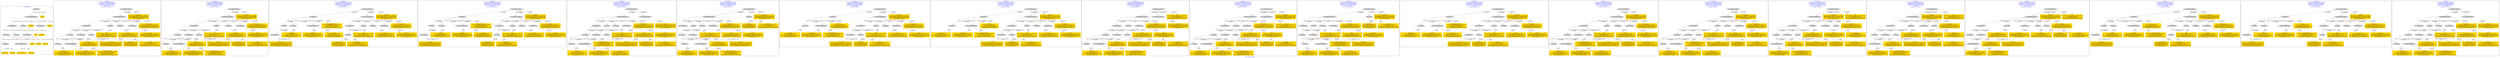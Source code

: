 digraph n0 {
fontcolor="blue"
remincross="true"
label="s12-s-19-artworks.json"
subgraph cluster_0 {
label="1-correct model"
n2[style="filled",color="white",fillcolor="lightgray",label="E12_Production1"];
n3[style="filled",color="white",fillcolor="lightgray",label="E21_Person1"];
n4[style="filled",color="white",fillcolor="lightgray",label="E55_Type1"];
n5[style="filled",color="white",fillcolor="lightgray",label="E52_Time-Span1"];
n6[style="filled",color="white",fillcolor="lightgray",label="E74_Group1"];
n7[style="filled",color="white",fillcolor="lightgray",label="E82_Actor_Appellation1"];
n8[shape="plaintext",style="filled",fillcolor="gold",label="artist_uri"];
n9[style="filled",color="white",fillcolor="lightgray",label="E22_Man-Made_Object1"];
n10[style="filled",color="white",fillcolor="lightgray",label="E35_Title1"];
n11[shape="plaintext",style="filled",fillcolor="gold",label="description"];
n12[style="filled",color="white",fillcolor="lightgray",label="E54_Dimension1"];
n13[shape="plaintext",style="filled",fillcolor="gold",label="object_uri"];
n14[shape="plaintext",style="filled",fillcolor="gold",label="title"];
n15[style="filled",color="white",fillcolor="lightgray",label="E38_Image1"];
n16[shape="plaintext",style="filled",fillcolor="gold",label="img_url"];
n17[shape="plaintext",style="filled",fillcolor="gold",label="date_made"];
n18[shape="plaintext",style="filled",fillcolor="gold",label="dimensions"];
n19[shape="plaintext",style="filled",fillcolor="gold",label="technique"];
n20[shape="plaintext",style="filled",fillcolor="gold",label="nationality_uri"];
n21[shape="plaintext",style="filled",fillcolor="gold",label="nationality"];
n22[shape="plaintext",style="filled",fillcolor="gold",label="artist_appellation_uri"];
n23[shape="plaintext",style="filled",fillcolor="gold",label="artist_name"];
}
subgraph cluster_1 {
label="candidate 0\nlink coherence:0.9090909090909091\nnode coherence:0.9545454545454546\nconfidence:0.3983302674688653\nmapping score:0.4787363517825511\ncost:21.99872\n-precision:0.73-recall:0.76"
n25[style="filled",color="white",fillcolor="lightgray",label="E12_Production1"];
n26[style="filled",color="white",fillcolor="lightgray",label="E21_Person1"];
n27[style="filled",color="white",fillcolor="lightgray",label="E52_Time-Span2"];
n28[style="filled",color="white",fillcolor="lightgray",label="E55_Type1"];
n29[style="filled",color="white",fillcolor="lightgray",label="E74_Group1"];
n30[style="filled",color="white",fillcolor="lightgray",label="E82_Actor_Appellation1"];
n31[style="filled",color="white",fillcolor="lightgray",label="E22_Man-Made_Object1"];
n32[style="filled",color="white",fillcolor="lightgray",label="E35_Title1"];
n33[style="filled",color="white",fillcolor="lightgray",label="E38_Image1"];
n34[style="filled",color="white",fillcolor="lightgray",label="E54_Dimension1"];
n35[style="filled",color="white",fillcolor="lightgray",label="E33_Linguistic_Object2"];
n36[shape="plaintext",style="filled",fillcolor="gold",label="artist_name\n[E82_Actor_Appellation,label,0.413]\n[E33_Linguistic_Object,P3_has_note,0.27]\n[E73_Information_Object,P3_has_note,0.232]\n[E35_Title,label,0.085]"];
n37[shape="plaintext",style="filled",fillcolor="gold",label="artist_uri\n[E21_Person,classLink,0.37]\n[E39_Actor,classLink,0.326]\n[E82_Actor_Appellation,classLink,0.289]\n[E30_Right,P3_has_note,0.015]"];
n38[shape="plaintext",style="filled",fillcolor="gold",label="description\n[E73_Information_Object,P3_has_note,0.321]\n[E33_Linguistic_Object,P3_has_note,0.288]\n[E22_Man-Made_Object,P3_has_note,0.268]\n[E35_Title,label,0.124]"];
n39[shape="plaintext",style="filled",fillcolor="gold",label="object_uri\n[E54_Dimension,P3_has_note,0.533]\n[E22_Man-Made_Object,P3_has_note,0.161]\n[E73_Information_Object,P3_has_note,0.155]\n[E35_Title,label,0.151]"];
n40[shape="plaintext",style="filled",fillcolor="gold",label="nationality_uri\n[E74_Group,classLink,0.331]\n[E55_Type,classLink,0.305]\n[E57_Material,classLink,0.279]\n[E55_Type,label,0.085]"];
n41[shape="plaintext",style="filled",fillcolor="gold",label="technique\n[E12_Production,P3_has_note,0.318]\n[E55_Type,label,0.304]\n[E29_Design_or_Procedure,P3_has_note,0.25]\n[E73_Information_Object,P3_has_note,0.128]"];
n42[shape="plaintext",style="filled",fillcolor="gold",label="img_url\n[E38_Image,classLink,0.608]\n[E22_Man-Made_Object,classLink,0.189]\n[E78_Collection,classLink,0.122]\n[E73_Information_Object,P3_has_note,0.08]"];
n43[shape="plaintext",style="filled",fillcolor="gold",label="artist_appellation_uri\n[E82_Actor_Appellation,classLink,0.558]\n[E21_Person,classLink,0.401]\n[E39_Actor,classLink,0.037]\n[E73_Information_Object,P3_has_note,0.003]"];
n44[shape="plaintext",style="filled",fillcolor="gold",label="title\n[E73_Information_Object,P3_has_note,0.277]\n[E35_Title,label,0.26]\n[E22_Man-Made_Object,P3_has_note,0.244]\n[E33_Linguistic_Object,P3_has_note,0.22]"];
n45[shape="plaintext",style="filled",fillcolor="gold",label="nationality\n[E74_Group,label,0.575]\n[E74_Group,classLink,0.334]\n[E33_Linguistic_Object,P3_has_note,0.049]\n[E55_Type,label,0.042]"];
n46[shape="plaintext",style="filled",fillcolor="gold",label="date_made\n[E52_Time-Span,P82_at_some_time_within,0.416]\n[E33_Linguistic_Object,P3_has_note,0.222]\n[E52_Time-Span,P82a_begin_of_the_begin,0.216]\n[E52_Time-Span,P82b_end_of_the_end,0.147]"];
n47[shape="plaintext",style="filled",fillcolor="gold",label="dimensions\n[E54_Dimension,P3_has_note,0.597]\n[E22_Man-Made_Object,P3_has_note,0.151]\n[E73_Information_Object,P3_has_note,0.128]\n[E34_Inscription,P3_has_note,0.124]"];
}
subgraph cluster_2 {
label="candidate 1\nlink coherence:0.9090909090909091\nnode coherence:0.9545454545454546\nconfidence:0.3983302674688653\nmapping score:0.4787363517825511\ncost:21.99873\n-precision:0.73-recall:0.76"
n49[style="filled",color="white",fillcolor="lightgray",label="E12_Production1"];
n50[style="filled",color="white",fillcolor="lightgray",label="E21_Person1"];
n51[style="filled",color="white",fillcolor="lightgray",label="E52_Time-Span2"];
n52[style="filled",color="white",fillcolor="lightgray",label="E55_Type1"];
n53[style="filled",color="white",fillcolor="lightgray",label="E74_Group1"];
n54[style="filled",color="white",fillcolor="lightgray",label="E82_Actor_Appellation1"];
n55[style="filled",color="white",fillcolor="lightgray",label="E22_Man-Made_Object1"];
n56[style="filled",color="white",fillcolor="lightgray",label="E35_Title1"];
n57[style="filled",color="white",fillcolor="lightgray",label="E38_Image1"];
n58[style="filled",color="white",fillcolor="lightgray",label="E54_Dimension1"];
n59[style="filled",color="white",fillcolor="lightgray",label="E33_Linguistic_Object1"];
n60[shape="plaintext",style="filled",fillcolor="gold",label="artist_name\n[E82_Actor_Appellation,label,0.413]\n[E33_Linguistic_Object,P3_has_note,0.27]\n[E73_Information_Object,P3_has_note,0.232]\n[E35_Title,label,0.085]"];
n61[shape="plaintext",style="filled",fillcolor="gold",label="artist_uri\n[E21_Person,classLink,0.37]\n[E39_Actor,classLink,0.326]\n[E82_Actor_Appellation,classLink,0.289]\n[E30_Right,P3_has_note,0.015]"];
n62[shape="plaintext",style="filled",fillcolor="gold",label="description\n[E73_Information_Object,P3_has_note,0.321]\n[E33_Linguistic_Object,P3_has_note,0.288]\n[E22_Man-Made_Object,P3_has_note,0.268]\n[E35_Title,label,0.124]"];
n63[shape="plaintext",style="filled",fillcolor="gold",label="object_uri\n[E54_Dimension,P3_has_note,0.533]\n[E22_Man-Made_Object,P3_has_note,0.161]\n[E73_Information_Object,P3_has_note,0.155]\n[E35_Title,label,0.151]"];
n64[shape="plaintext",style="filled",fillcolor="gold",label="nationality_uri\n[E74_Group,classLink,0.331]\n[E55_Type,classLink,0.305]\n[E57_Material,classLink,0.279]\n[E55_Type,label,0.085]"];
n65[shape="plaintext",style="filled",fillcolor="gold",label="technique\n[E12_Production,P3_has_note,0.318]\n[E55_Type,label,0.304]\n[E29_Design_or_Procedure,P3_has_note,0.25]\n[E73_Information_Object,P3_has_note,0.128]"];
n66[shape="plaintext",style="filled",fillcolor="gold",label="img_url\n[E38_Image,classLink,0.608]\n[E22_Man-Made_Object,classLink,0.189]\n[E78_Collection,classLink,0.122]\n[E73_Information_Object,P3_has_note,0.08]"];
n67[shape="plaintext",style="filled",fillcolor="gold",label="artist_appellation_uri\n[E82_Actor_Appellation,classLink,0.558]\n[E21_Person,classLink,0.401]\n[E39_Actor,classLink,0.037]\n[E73_Information_Object,P3_has_note,0.003]"];
n68[shape="plaintext",style="filled",fillcolor="gold",label="title\n[E73_Information_Object,P3_has_note,0.277]\n[E35_Title,label,0.26]\n[E22_Man-Made_Object,P3_has_note,0.244]\n[E33_Linguistic_Object,P3_has_note,0.22]"];
n69[shape="plaintext",style="filled",fillcolor="gold",label="nationality\n[E74_Group,label,0.575]\n[E74_Group,classLink,0.334]\n[E33_Linguistic_Object,P3_has_note,0.049]\n[E55_Type,label,0.042]"];
n70[shape="plaintext",style="filled",fillcolor="gold",label="date_made\n[E52_Time-Span,P82_at_some_time_within,0.416]\n[E33_Linguistic_Object,P3_has_note,0.222]\n[E52_Time-Span,P82a_begin_of_the_begin,0.216]\n[E52_Time-Span,P82b_end_of_the_end,0.147]"];
n71[shape="plaintext",style="filled",fillcolor="gold",label="dimensions\n[E54_Dimension,P3_has_note,0.597]\n[E22_Man-Made_Object,P3_has_note,0.151]\n[E73_Information_Object,P3_has_note,0.128]\n[E34_Inscription,P3_has_note,0.124]"];
}
subgraph cluster_3 {
label="candidate 10\nlink coherence:0.8695652173913043\nnode coherence:0.9545454545454546\nconfidence:0.37844979629748243\nmapping score:0.4721095280587568\ncost:22.99881\n-precision:0.52-recall:0.57"
n73[style="filled",color="white",fillcolor="lightgray",label="E12_Production1"];
n74[style="filled",color="white",fillcolor="lightgray",label="E55_Type1"];
n75[style="filled",color="white",fillcolor="lightgray",label="E21_Person1"];
n76[style="filled",color="white",fillcolor="lightgray",label="E67_Birth1"];
n77[style="filled",color="white",fillcolor="lightgray",label="E74_Group1"];
n78[style="filled",color="white",fillcolor="lightgray",label="E82_Actor_Appellation1"];
n79[style="filled",color="white",fillcolor="lightgray",label="E22_Man-Made_Object1"];
n80[style="filled",color="white",fillcolor="lightgray",label="E35_Title1"];
n81[style="filled",color="white",fillcolor="lightgray",label="E38_Image1"];
n82[style="filled",color="white",fillcolor="lightgray",label="E54_Dimension1"];
n83[style="filled",color="white",fillcolor="lightgray",label="E33_Linguistic_Object2"];
n84[style="filled",color="white",fillcolor="lightgray",label="E52_Time-Span1"];
n85[shape="plaintext",style="filled",fillcolor="gold",label="artist_name\n[E82_Actor_Appellation,label,0.413]\n[E33_Linguistic_Object,P3_has_note,0.27]\n[E73_Information_Object,P3_has_note,0.232]\n[E35_Title,label,0.085]"];
n86[shape="plaintext",style="filled",fillcolor="gold",label="artist_appellation_uri\n[E82_Actor_Appellation,classLink,0.558]\n[E21_Person,classLink,0.401]\n[E39_Actor,classLink,0.037]\n[E73_Information_Object,P3_has_note,0.003]"];
n87[shape="plaintext",style="filled",fillcolor="gold",label="date_made\n[E52_Time-Span,P82_at_some_time_within,0.416]\n[E33_Linguistic_Object,P3_has_note,0.222]\n[E52_Time-Span,P82a_begin_of_the_begin,0.216]\n[E52_Time-Span,P82b_end_of_the_end,0.147]"];
n88[shape="plaintext",style="filled",fillcolor="gold",label="description\n[E73_Information_Object,P3_has_note,0.321]\n[E33_Linguistic_Object,P3_has_note,0.288]\n[E22_Man-Made_Object,P3_has_note,0.268]\n[E35_Title,label,0.124]"];
n89[shape="plaintext",style="filled",fillcolor="gold",label="object_uri\n[E54_Dimension,P3_has_note,0.533]\n[E22_Man-Made_Object,P3_has_note,0.161]\n[E73_Information_Object,P3_has_note,0.155]\n[E35_Title,label,0.151]"];
n90[shape="plaintext",style="filled",fillcolor="gold",label="nationality_uri\n[E74_Group,classLink,0.331]\n[E55_Type,classLink,0.305]\n[E57_Material,classLink,0.279]\n[E55_Type,label,0.085]"];
n91[shape="plaintext",style="filled",fillcolor="gold",label="technique\n[E12_Production,P3_has_note,0.318]\n[E55_Type,label,0.304]\n[E29_Design_or_Procedure,P3_has_note,0.25]\n[E73_Information_Object,P3_has_note,0.128]"];
n92[shape="plaintext",style="filled",fillcolor="gold",label="artist_uri\n[E21_Person,classLink,0.37]\n[E39_Actor,classLink,0.326]\n[E82_Actor_Appellation,classLink,0.289]\n[E30_Right,P3_has_note,0.015]"];
n93[shape="plaintext",style="filled",fillcolor="gold",label="img_url\n[E38_Image,classLink,0.608]\n[E22_Man-Made_Object,classLink,0.189]\n[E78_Collection,classLink,0.122]\n[E73_Information_Object,P3_has_note,0.08]"];
n94[shape="plaintext",style="filled",fillcolor="gold",label="title\n[E73_Information_Object,P3_has_note,0.277]\n[E35_Title,label,0.26]\n[E22_Man-Made_Object,P3_has_note,0.244]\n[E33_Linguistic_Object,P3_has_note,0.22]"];
n95[shape="plaintext",style="filled",fillcolor="gold",label="nationality\n[E74_Group,label,0.575]\n[E74_Group,classLink,0.334]\n[E33_Linguistic_Object,P3_has_note,0.049]\n[E55_Type,label,0.042]"];
n96[shape="plaintext",style="filled",fillcolor="gold",label="dimensions\n[E54_Dimension,P3_has_note,0.597]\n[E22_Man-Made_Object,P3_has_note,0.151]\n[E73_Information_Object,P3_has_note,0.128]\n[E34_Inscription,P3_has_note,0.124]"];
}
subgraph cluster_4 {
label="candidate 11\nlink coherence:0.8695652173913043\nnode coherence:0.9545454545454546\nconfidence:0.37844979629748243\nmapping score:0.4721095280587568\ncost:22.99882\n-precision:0.52-recall:0.57"
n98[style="filled",color="white",fillcolor="lightgray",label="E12_Production1"];
n99[style="filled",color="white",fillcolor="lightgray",label="E55_Type1"];
n100[style="filled",color="white",fillcolor="lightgray",label="E21_Person1"];
n101[style="filled",color="white",fillcolor="lightgray",label="E67_Birth1"];
n102[style="filled",color="white",fillcolor="lightgray",label="E74_Group1"];
n103[style="filled",color="white",fillcolor="lightgray",label="E82_Actor_Appellation1"];
n104[style="filled",color="white",fillcolor="lightgray",label="E22_Man-Made_Object1"];
n105[style="filled",color="white",fillcolor="lightgray",label="E35_Title1"];
n106[style="filled",color="white",fillcolor="lightgray",label="E38_Image1"];
n107[style="filled",color="white",fillcolor="lightgray",label="E54_Dimension1"];
n108[style="filled",color="white",fillcolor="lightgray",label="E33_Linguistic_Object1"];
n109[style="filled",color="white",fillcolor="lightgray",label="E52_Time-Span1"];
n110[shape="plaintext",style="filled",fillcolor="gold",label="artist_name\n[E82_Actor_Appellation,label,0.413]\n[E33_Linguistic_Object,P3_has_note,0.27]\n[E73_Information_Object,P3_has_note,0.232]\n[E35_Title,label,0.085]"];
n111[shape="plaintext",style="filled",fillcolor="gold",label="artist_appellation_uri\n[E82_Actor_Appellation,classLink,0.558]\n[E21_Person,classLink,0.401]\n[E39_Actor,classLink,0.037]\n[E73_Information_Object,P3_has_note,0.003]"];
n112[shape="plaintext",style="filled",fillcolor="gold",label="description\n[E73_Information_Object,P3_has_note,0.321]\n[E33_Linguistic_Object,P3_has_note,0.288]\n[E22_Man-Made_Object,P3_has_note,0.268]\n[E35_Title,label,0.124]"];
n113[shape="plaintext",style="filled",fillcolor="gold",label="date_made\n[E52_Time-Span,P82_at_some_time_within,0.416]\n[E33_Linguistic_Object,P3_has_note,0.222]\n[E52_Time-Span,P82a_begin_of_the_begin,0.216]\n[E52_Time-Span,P82b_end_of_the_end,0.147]"];
n114[shape="plaintext",style="filled",fillcolor="gold",label="object_uri\n[E54_Dimension,P3_has_note,0.533]\n[E22_Man-Made_Object,P3_has_note,0.161]\n[E73_Information_Object,P3_has_note,0.155]\n[E35_Title,label,0.151]"];
n115[shape="plaintext",style="filled",fillcolor="gold",label="nationality_uri\n[E74_Group,classLink,0.331]\n[E55_Type,classLink,0.305]\n[E57_Material,classLink,0.279]\n[E55_Type,label,0.085]"];
n116[shape="plaintext",style="filled",fillcolor="gold",label="technique\n[E12_Production,P3_has_note,0.318]\n[E55_Type,label,0.304]\n[E29_Design_or_Procedure,P3_has_note,0.25]\n[E73_Information_Object,P3_has_note,0.128]"];
n117[shape="plaintext",style="filled",fillcolor="gold",label="artist_uri\n[E21_Person,classLink,0.37]\n[E39_Actor,classLink,0.326]\n[E82_Actor_Appellation,classLink,0.289]\n[E30_Right,P3_has_note,0.015]"];
n118[shape="plaintext",style="filled",fillcolor="gold",label="img_url\n[E38_Image,classLink,0.608]\n[E22_Man-Made_Object,classLink,0.189]\n[E78_Collection,classLink,0.122]\n[E73_Information_Object,P3_has_note,0.08]"];
n119[shape="plaintext",style="filled",fillcolor="gold",label="title\n[E73_Information_Object,P3_has_note,0.277]\n[E35_Title,label,0.26]\n[E22_Man-Made_Object,P3_has_note,0.244]\n[E33_Linguistic_Object,P3_has_note,0.22]"];
n120[shape="plaintext",style="filled",fillcolor="gold",label="nationality\n[E74_Group,label,0.575]\n[E74_Group,classLink,0.334]\n[E33_Linguistic_Object,P3_has_note,0.049]\n[E55_Type,label,0.042]"];
n121[shape="plaintext",style="filled",fillcolor="gold",label="dimensions\n[E54_Dimension,P3_has_note,0.597]\n[E22_Man-Made_Object,P3_has_note,0.151]\n[E73_Information_Object,P3_has_note,0.128]\n[E34_Inscription,P3_has_note,0.124]"];
}
subgraph cluster_5 {
label="candidate 12\nlink coherence:0.8695652173913043\nnode coherence:0.9545454545454546\nconfidence:0.37844979629748243\nmapping score:0.4721095280587568\ncost:121.99872\n-precision:0.61-recall:0.67"
n123[style="filled",color="white",fillcolor="lightgray",label="E12_Production1"];
n124[style="filled",color="white",fillcolor="lightgray",label="E21_Person1"];
n125[style="filled",color="white",fillcolor="lightgray",label="E52_Time-Span2"];
n126[style="filled",color="white",fillcolor="lightgray",label="E55_Type1"];
n127[style="filled",color="white",fillcolor="lightgray",label="E74_Group1"];
n128[style="filled",color="white",fillcolor="lightgray",label="E82_Actor_Appellation1"];
n129[style="filled",color="white",fillcolor="lightgray",label="E22_Man-Made_Object1"];
n130[style="filled",color="white",fillcolor="lightgray",label="E35_Title1"];
n131[style="filled",color="white",fillcolor="lightgray",label="E38_Image1"];
n132[style="filled",color="white",fillcolor="lightgray",label="E54_Dimension1"];
n133[style="filled",color="white",fillcolor="lightgray",label="E33_Linguistic_Object2"];
n134[style="filled",color="white",fillcolor="lightgray",label="E33_Linguistic_Object1"];
n135[shape="plaintext",style="filled",fillcolor="gold",label="artist_name\n[E82_Actor_Appellation,label,0.413]\n[E33_Linguistic_Object,P3_has_note,0.27]\n[E73_Information_Object,P3_has_note,0.232]\n[E35_Title,label,0.085]"];
n136[shape="plaintext",style="filled",fillcolor="gold",label="artist_appellation_uri\n[E82_Actor_Appellation,classLink,0.558]\n[E21_Person,classLink,0.401]\n[E39_Actor,classLink,0.037]\n[E73_Information_Object,P3_has_note,0.003]"];
n137[shape="plaintext",style="filled",fillcolor="gold",label="description\n[E73_Information_Object,P3_has_note,0.321]\n[E33_Linguistic_Object,P3_has_note,0.288]\n[E22_Man-Made_Object,P3_has_note,0.268]\n[E35_Title,label,0.124]"];
n138[shape="plaintext",style="filled",fillcolor="gold",label="object_uri\n[E54_Dimension,P3_has_note,0.533]\n[E22_Man-Made_Object,P3_has_note,0.161]\n[E73_Information_Object,P3_has_note,0.155]\n[E35_Title,label,0.151]"];
n139[shape="plaintext",style="filled",fillcolor="gold",label="nationality_uri\n[E74_Group,classLink,0.331]\n[E55_Type,classLink,0.305]\n[E57_Material,classLink,0.279]\n[E55_Type,label,0.085]"];
n140[shape="plaintext",style="filled",fillcolor="gold",label="technique\n[E12_Production,P3_has_note,0.318]\n[E55_Type,label,0.304]\n[E29_Design_or_Procedure,P3_has_note,0.25]\n[E73_Information_Object,P3_has_note,0.128]"];
n141[shape="plaintext",style="filled",fillcolor="gold",label="artist_uri\n[E21_Person,classLink,0.37]\n[E39_Actor,classLink,0.326]\n[E82_Actor_Appellation,classLink,0.289]\n[E30_Right,P3_has_note,0.015]"];
n142[shape="plaintext",style="filled",fillcolor="gold",label="img_url\n[E38_Image,classLink,0.608]\n[E22_Man-Made_Object,classLink,0.189]\n[E78_Collection,classLink,0.122]\n[E73_Information_Object,P3_has_note,0.08]"];
n143[shape="plaintext",style="filled",fillcolor="gold",label="title\n[E73_Information_Object,P3_has_note,0.277]\n[E35_Title,label,0.26]\n[E22_Man-Made_Object,P3_has_note,0.244]\n[E33_Linguistic_Object,P3_has_note,0.22]"];
n144[shape="plaintext",style="filled",fillcolor="gold",label="nationality\n[E74_Group,label,0.575]\n[E74_Group,classLink,0.334]\n[E33_Linguistic_Object,P3_has_note,0.049]\n[E55_Type,label,0.042]"];
n145[shape="plaintext",style="filled",fillcolor="gold",label="date_made\n[E52_Time-Span,P82_at_some_time_within,0.416]\n[E33_Linguistic_Object,P3_has_note,0.222]\n[E52_Time-Span,P82a_begin_of_the_begin,0.216]\n[E52_Time-Span,P82b_end_of_the_end,0.147]"];
n146[shape="plaintext",style="filled",fillcolor="gold",label="dimensions\n[E54_Dimension,P3_has_note,0.597]\n[E22_Man-Made_Object,P3_has_note,0.151]\n[E73_Information_Object,P3_has_note,0.128]\n[E34_Inscription,P3_has_note,0.124]"];
}
subgraph cluster_6 {
label="candidate 13\nlink coherence:0.8636363636363636\nnode coherence:0.9545454545454546\nconfidence:0.3983302674688653\nmapping score:0.4787363517825511\ncost:21.99882\n-precision:0.68-recall:0.71"
n148[style="filled",color="white",fillcolor="lightgray",label="E12_Production1"];
n149[style="filled",color="white",fillcolor="lightgray",label="E21_Person1"];
n150[style="filled",color="white",fillcolor="lightgray",label="E52_Time-Span2"];
n151[style="filled",color="white",fillcolor="lightgray",label="E74_Group1"];
n152[style="filled",color="white",fillcolor="lightgray",label="E82_Actor_Appellation1"];
n153[style="filled",color="white",fillcolor="lightgray",label="E22_Man-Made_Object1"];
n154[style="filled",color="white",fillcolor="lightgray",label="E35_Title1"];
n155[style="filled",color="white",fillcolor="lightgray",label="E38_Image1"];
n156[style="filled",color="white",fillcolor="lightgray",label="E54_Dimension1"];
n157[style="filled",color="white",fillcolor="lightgray",label="E33_Linguistic_Object2"];
n158[style="filled",color="white",fillcolor="lightgray",label="E55_Type1"];
n159[shape="plaintext",style="filled",fillcolor="gold",label="artist_name\n[E82_Actor_Appellation,label,0.413]\n[E33_Linguistic_Object,P3_has_note,0.27]\n[E73_Information_Object,P3_has_note,0.232]\n[E35_Title,label,0.085]"];
n160[shape="plaintext",style="filled",fillcolor="gold",label="artist_uri\n[E21_Person,classLink,0.37]\n[E39_Actor,classLink,0.326]\n[E82_Actor_Appellation,classLink,0.289]\n[E30_Right,P3_has_note,0.015]"];
n161[shape="plaintext",style="filled",fillcolor="gold",label="description\n[E73_Information_Object,P3_has_note,0.321]\n[E33_Linguistic_Object,P3_has_note,0.288]\n[E22_Man-Made_Object,P3_has_note,0.268]\n[E35_Title,label,0.124]"];
n162[shape="plaintext",style="filled",fillcolor="gold",label="object_uri\n[E54_Dimension,P3_has_note,0.533]\n[E22_Man-Made_Object,P3_has_note,0.161]\n[E73_Information_Object,P3_has_note,0.155]\n[E35_Title,label,0.151]"];
n163[shape="plaintext",style="filled",fillcolor="gold",label="nationality_uri\n[E74_Group,classLink,0.331]\n[E55_Type,classLink,0.305]\n[E57_Material,classLink,0.279]\n[E55_Type,label,0.085]"];
n164[shape="plaintext",style="filled",fillcolor="gold",label="technique\n[E12_Production,P3_has_note,0.318]\n[E55_Type,label,0.304]\n[E29_Design_or_Procedure,P3_has_note,0.25]\n[E73_Information_Object,P3_has_note,0.128]"];
n165[shape="plaintext",style="filled",fillcolor="gold",label="img_url\n[E38_Image,classLink,0.608]\n[E22_Man-Made_Object,classLink,0.189]\n[E78_Collection,classLink,0.122]\n[E73_Information_Object,P3_has_note,0.08]"];
n166[shape="plaintext",style="filled",fillcolor="gold",label="artist_appellation_uri\n[E82_Actor_Appellation,classLink,0.558]\n[E21_Person,classLink,0.401]\n[E39_Actor,classLink,0.037]\n[E73_Information_Object,P3_has_note,0.003]"];
n167[shape="plaintext",style="filled",fillcolor="gold",label="title\n[E73_Information_Object,P3_has_note,0.277]\n[E35_Title,label,0.26]\n[E22_Man-Made_Object,P3_has_note,0.244]\n[E33_Linguistic_Object,P3_has_note,0.22]"];
n168[shape="plaintext",style="filled",fillcolor="gold",label="nationality\n[E74_Group,label,0.575]\n[E74_Group,classLink,0.334]\n[E33_Linguistic_Object,P3_has_note,0.049]\n[E55_Type,label,0.042]"];
n169[shape="plaintext",style="filled",fillcolor="gold",label="date_made\n[E52_Time-Span,P82_at_some_time_within,0.416]\n[E33_Linguistic_Object,P3_has_note,0.222]\n[E52_Time-Span,P82a_begin_of_the_begin,0.216]\n[E52_Time-Span,P82b_end_of_the_end,0.147]"];
n170[shape="plaintext",style="filled",fillcolor="gold",label="dimensions\n[E54_Dimension,P3_has_note,0.597]\n[E22_Man-Made_Object,P3_has_note,0.151]\n[E73_Information_Object,P3_has_note,0.128]\n[E34_Inscription,P3_has_note,0.124]"];
}
subgraph cluster_7 {
label="candidate 14\nlink coherence:0.8636363636363636\nnode coherence:0.9545454545454546\nconfidence:0.3983302674688653\nmapping score:0.4787363517825511\ncost:21.99891\n-precision:0.68-recall:0.71"
n172[style="filled",color="white",fillcolor="lightgray",label="E12_Production1"];
n173[style="filled",color="white",fillcolor="lightgray",label="E52_Time-Span2"];
n174[style="filled",color="white",fillcolor="lightgray",label="E55_Type1"];
n175[style="filled",color="white",fillcolor="lightgray",label="E21_Person1"];
n176[style="filled",color="white",fillcolor="lightgray",label="E74_Group1"];
n177[style="filled",color="white",fillcolor="lightgray",label="E82_Actor_Appellation1"];
n178[style="filled",color="white",fillcolor="lightgray",label="E22_Man-Made_Object1"];
n179[style="filled",color="white",fillcolor="lightgray",label="E35_Title1"];
n180[style="filled",color="white",fillcolor="lightgray",label="E38_Image1"];
n181[style="filled",color="white",fillcolor="lightgray",label="E54_Dimension1"];
n182[style="filled",color="white",fillcolor="lightgray",label="E33_Linguistic_Object2"];
n183[shape="plaintext",style="filled",fillcolor="gold",label="artist_name\n[E82_Actor_Appellation,label,0.413]\n[E33_Linguistic_Object,P3_has_note,0.27]\n[E73_Information_Object,P3_has_note,0.232]\n[E35_Title,label,0.085]"];
n184[shape="plaintext",style="filled",fillcolor="gold",label="artist_uri\n[E21_Person,classLink,0.37]\n[E39_Actor,classLink,0.326]\n[E82_Actor_Appellation,classLink,0.289]\n[E30_Right,P3_has_note,0.015]"];
n185[shape="plaintext",style="filled",fillcolor="gold",label="description\n[E73_Information_Object,P3_has_note,0.321]\n[E33_Linguistic_Object,P3_has_note,0.288]\n[E22_Man-Made_Object,P3_has_note,0.268]\n[E35_Title,label,0.124]"];
n186[shape="plaintext",style="filled",fillcolor="gold",label="object_uri\n[E54_Dimension,P3_has_note,0.533]\n[E22_Man-Made_Object,P3_has_note,0.161]\n[E73_Information_Object,P3_has_note,0.155]\n[E35_Title,label,0.151]"];
n187[shape="plaintext",style="filled",fillcolor="gold",label="nationality_uri\n[E74_Group,classLink,0.331]\n[E55_Type,classLink,0.305]\n[E57_Material,classLink,0.279]\n[E55_Type,label,0.085]"];
n188[shape="plaintext",style="filled",fillcolor="gold",label="technique\n[E12_Production,P3_has_note,0.318]\n[E55_Type,label,0.304]\n[E29_Design_or_Procedure,P3_has_note,0.25]\n[E73_Information_Object,P3_has_note,0.128]"];
n189[shape="plaintext",style="filled",fillcolor="gold",label="img_url\n[E38_Image,classLink,0.608]\n[E22_Man-Made_Object,classLink,0.189]\n[E78_Collection,classLink,0.122]\n[E73_Information_Object,P3_has_note,0.08]"];
n190[shape="plaintext",style="filled",fillcolor="gold",label="artist_appellation_uri\n[E82_Actor_Appellation,classLink,0.558]\n[E21_Person,classLink,0.401]\n[E39_Actor,classLink,0.037]\n[E73_Information_Object,P3_has_note,0.003]"];
n191[shape="plaintext",style="filled",fillcolor="gold",label="title\n[E73_Information_Object,P3_has_note,0.277]\n[E35_Title,label,0.26]\n[E22_Man-Made_Object,P3_has_note,0.244]\n[E33_Linguistic_Object,P3_has_note,0.22]"];
n192[shape="plaintext",style="filled",fillcolor="gold",label="nationality\n[E74_Group,label,0.575]\n[E74_Group,classLink,0.334]\n[E33_Linguistic_Object,P3_has_note,0.049]\n[E55_Type,label,0.042]"];
n193[shape="plaintext",style="filled",fillcolor="gold",label="date_made\n[E52_Time-Span,P82_at_some_time_within,0.416]\n[E33_Linguistic_Object,P3_has_note,0.222]\n[E52_Time-Span,P82a_begin_of_the_begin,0.216]\n[E52_Time-Span,P82b_end_of_the_end,0.147]"];
n194[shape="plaintext",style="filled",fillcolor="gold",label="dimensions\n[E54_Dimension,P3_has_note,0.597]\n[E22_Man-Made_Object,P3_has_note,0.151]\n[E73_Information_Object,P3_has_note,0.128]\n[E34_Inscription,P3_has_note,0.124]"];
}
subgraph cluster_8 {
label="candidate 15\nlink coherence:0.8636363636363636\nnode coherence:0.9545454545454546\nconfidence:0.3983302674688653\nmapping score:0.4787363517825511\ncost:21.99892\n-precision:0.68-recall:0.71"
n196[style="filled",color="white",fillcolor="lightgray",label="E12_Production1"];
n197[style="filled",color="white",fillcolor="lightgray",label="E52_Time-Span2"];
n198[style="filled",color="white",fillcolor="lightgray",label="E55_Type1"];
n199[style="filled",color="white",fillcolor="lightgray",label="E21_Person1"];
n200[style="filled",color="white",fillcolor="lightgray",label="E74_Group1"];
n201[style="filled",color="white",fillcolor="lightgray",label="E82_Actor_Appellation1"];
n202[style="filled",color="white",fillcolor="lightgray",label="E22_Man-Made_Object1"];
n203[style="filled",color="white",fillcolor="lightgray",label="E35_Title1"];
n204[style="filled",color="white",fillcolor="lightgray",label="E38_Image1"];
n205[style="filled",color="white",fillcolor="lightgray",label="E54_Dimension1"];
n206[style="filled",color="white",fillcolor="lightgray",label="E33_Linguistic_Object1"];
n207[shape="plaintext",style="filled",fillcolor="gold",label="artist_name\n[E82_Actor_Appellation,label,0.413]\n[E33_Linguistic_Object,P3_has_note,0.27]\n[E73_Information_Object,P3_has_note,0.232]\n[E35_Title,label,0.085]"];
n208[shape="plaintext",style="filled",fillcolor="gold",label="artist_uri\n[E21_Person,classLink,0.37]\n[E39_Actor,classLink,0.326]\n[E82_Actor_Appellation,classLink,0.289]\n[E30_Right,P3_has_note,0.015]"];
n209[shape="plaintext",style="filled",fillcolor="gold",label="description\n[E73_Information_Object,P3_has_note,0.321]\n[E33_Linguistic_Object,P3_has_note,0.288]\n[E22_Man-Made_Object,P3_has_note,0.268]\n[E35_Title,label,0.124]"];
n210[shape="plaintext",style="filled",fillcolor="gold",label="object_uri\n[E54_Dimension,P3_has_note,0.533]\n[E22_Man-Made_Object,P3_has_note,0.161]\n[E73_Information_Object,P3_has_note,0.155]\n[E35_Title,label,0.151]"];
n211[shape="plaintext",style="filled",fillcolor="gold",label="nationality_uri\n[E74_Group,classLink,0.331]\n[E55_Type,classLink,0.305]\n[E57_Material,classLink,0.279]\n[E55_Type,label,0.085]"];
n212[shape="plaintext",style="filled",fillcolor="gold",label="technique\n[E12_Production,P3_has_note,0.318]\n[E55_Type,label,0.304]\n[E29_Design_or_Procedure,P3_has_note,0.25]\n[E73_Information_Object,P3_has_note,0.128]"];
n213[shape="plaintext",style="filled",fillcolor="gold",label="img_url\n[E38_Image,classLink,0.608]\n[E22_Man-Made_Object,classLink,0.189]\n[E78_Collection,classLink,0.122]\n[E73_Information_Object,P3_has_note,0.08]"];
n214[shape="plaintext",style="filled",fillcolor="gold",label="artist_appellation_uri\n[E82_Actor_Appellation,classLink,0.558]\n[E21_Person,classLink,0.401]\n[E39_Actor,classLink,0.037]\n[E73_Information_Object,P3_has_note,0.003]"];
n215[shape="plaintext",style="filled",fillcolor="gold",label="title\n[E73_Information_Object,P3_has_note,0.277]\n[E35_Title,label,0.26]\n[E22_Man-Made_Object,P3_has_note,0.244]\n[E33_Linguistic_Object,P3_has_note,0.22]"];
n216[shape="plaintext",style="filled",fillcolor="gold",label="nationality\n[E74_Group,label,0.575]\n[E74_Group,classLink,0.334]\n[E33_Linguistic_Object,P3_has_note,0.049]\n[E55_Type,label,0.042]"];
n217[shape="plaintext",style="filled",fillcolor="gold",label="date_made\n[E52_Time-Span,P82_at_some_time_within,0.416]\n[E33_Linguistic_Object,P3_has_note,0.222]\n[E52_Time-Span,P82a_begin_of_the_begin,0.216]\n[E52_Time-Span,P82b_end_of_the_end,0.147]"];
n218[shape="plaintext",style="filled",fillcolor="gold",label="dimensions\n[E54_Dimension,P3_has_note,0.597]\n[E22_Man-Made_Object,P3_has_note,0.151]\n[E73_Information_Object,P3_has_note,0.128]\n[E34_Inscription,P3_has_note,0.124]"];
}
subgraph cluster_9 {
label="candidate 16\nlink coherence:0.8636363636363636\nnode coherence:0.9545454545454546\nconfidence:0.39502156962397555\nmapping score:0.47763345250092115\ncost:120.99889\n-precision:0.64-recall:0.67"
n220[style="filled",color="white",fillcolor="lightgray",label="E12_Production1"];
n221[style="filled",color="white",fillcolor="lightgray",label="E21_Person1"];
n222[style="filled",color="white",fillcolor="lightgray",label="E52_Time-Span2"];
n223[style="filled",color="white",fillcolor="lightgray",label="E55_Type1"];
n224[style="filled",color="white",fillcolor="lightgray",label="E74_Group1"];
n225[style="filled",color="white",fillcolor="lightgray",label="E82_Actor_Appellation1"];
n226[style="filled",color="white",fillcolor="lightgray",label="E22_Man-Made_Object1"];
n227[style="filled",color="white",fillcolor="lightgray",label="E38_Image1"];
n228[style="filled",color="white",fillcolor="lightgray",label="E54_Dimension1"];
n229[style="filled",color="white",fillcolor="lightgray",label="E33_Linguistic_Object2"];
n230[style="filled",color="white",fillcolor="lightgray",label="E33_Linguistic_Object1"];
n231[shape="plaintext",style="filled",fillcolor="gold",label="artist_name\n[E82_Actor_Appellation,label,0.413]\n[E33_Linguistic_Object,P3_has_note,0.27]\n[E73_Information_Object,P3_has_note,0.232]\n[E35_Title,label,0.085]"];
n232[shape="plaintext",style="filled",fillcolor="gold",label="artist_uri\n[E21_Person,classLink,0.37]\n[E39_Actor,classLink,0.326]\n[E82_Actor_Appellation,classLink,0.289]\n[E30_Right,P3_has_note,0.015]"];
n233[shape="plaintext",style="filled",fillcolor="gold",label="description\n[E73_Information_Object,P3_has_note,0.321]\n[E33_Linguistic_Object,P3_has_note,0.288]\n[E22_Man-Made_Object,P3_has_note,0.268]\n[E35_Title,label,0.124]"];
n234[shape="plaintext",style="filled",fillcolor="gold",label="title\n[E73_Information_Object,P3_has_note,0.277]\n[E35_Title,label,0.26]\n[E22_Man-Made_Object,P3_has_note,0.244]\n[E33_Linguistic_Object,P3_has_note,0.22]"];
n235[shape="plaintext",style="filled",fillcolor="gold",label="object_uri\n[E54_Dimension,P3_has_note,0.533]\n[E22_Man-Made_Object,P3_has_note,0.161]\n[E73_Information_Object,P3_has_note,0.155]\n[E35_Title,label,0.151]"];
n236[shape="plaintext",style="filled",fillcolor="gold",label="nationality_uri\n[E74_Group,classLink,0.331]\n[E55_Type,classLink,0.305]\n[E57_Material,classLink,0.279]\n[E55_Type,label,0.085]"];
n237[shape="plaintext",style="filled",fillcolor="gold",label="technique\n[E12_Production,P3_has_note,0.318]\n[E55_Type,label,0.304]\n[E29_Design_or_Procedure,P3_has_note,0.25]\n[E73_Information_Object,P3_has_note,0.128]"];
n238[shape="plaintext",style="filled",fillcolor="gold",label="img_url\n[E38_Image,classLink,0.608]\n[E22_Man-Made_Object,classLink,0.189]\n[E78_Collection,classLink,0.122]\n[E73_Information_Object,P3_has_note,0.08]"];
n239[shape="plaintext",style="filled",fillcolor="gold",label="artist_appellation_uri\n[E82_Actor_Appellation,classLink,0.558]\n[E21_Person,classLink,0.401]\n[E39_Actor,classLink,0.037]\n[E73_Information_Object,P3_has_note,0.003]"];
n240[shape="plaintext",style="filled",fillcolor="gold",label="nationality\n[E74_Group,label,0.575]\n[E74_Group,classLink,0.334]\n[E33_Linguistic_Object,P3_has_note,0.049]\n[E55_Type,label,0.042]"];
n241[shape="plaintext",style="filled",fillcolor="gold",label="date_made\n[E52_Time-Span,P82_at_some_time_within,0.416]\n[E33_Linguistic_Object,P3_has_note,0.222]\n[E52_Time-Span,P82a_begin_of_the_begin,0.216]\n[E52_Time-Span,P82b_end_of_the_end,0.147]"];
n242[shape="plaintext",style="filled",fillcolor="gold",label="dimensions\n[E54_Dimension,P3_has_note,0.597]\n[E22_Man-Made_Object,P3_has_note,0.151]\n[E73_Information_Object,P3_has_note,0.128]\n[E34_Inscription,P3_has_note,0.124]"];
}
subgraph cluster_10 {
label="candidate 17\nlink coherence:0.8636363636363636\nnode coherence:0.9545454545454546\nconfidence:0.39502156962397555\nmapping score:0.47763345250092115\ncost:120.9989\n-precision:0.64-recall:0.67"
n244[style="filled",color="white",fillcolor="lightgray",label="E12_Production1"];
n245[style="filled",color="white",fillcolor="lightgray",label="E21_Person1"];
n246[style="filled",color="white",fillcolor="lightgray",label="E52_Time-Span2"];
n247[style="filled",color="white",fillcolor="lightgray",label="E55_Type1"];
n248[style="filled",color="white",fillcolor="lightgray",label="E74_Group1"];
n249[style="filled",color="white",fillcolor="lightgray",label="E82_Actor_Appellation1"];
n250[style="filled",color="white",fillcolor="lightgray",label="E22_Man-Made_Object1"];
n251[style="filled",color="white",fillcolor="lightgray",label="E38_Image1"];
n252[style="filled",color="white",fillcolor="lightgray",label="E54_Dimension1"];
n253[style="filled",color="white",fillcolor="lightgray",label="E33_Linguistic_Object1"];
n254[style="filled",color="white",fillcolor="lightgray",label="E33_Linguistic_Object2"];
n255[shape="plaintext",style="filled",fillcolor="gold",label="artist_name\n[E82_Actor_Appellation,label,0.413]\n[E33_Linguistic_Object,P3_has_note,0.27]\n[E73_Information_Object,P3_has_note,0.232]\n[E35_Title,label,0.085]"];
n256[shape="plaintext",style="filled",fillcolor="gold",label="artist_uri\n[E21_Person,classLink,0.37]\n[E39_Actor,classLink,0.326]\n[E82_Actor_Appellation,classLink,0.289]\n[E30_Right,P3_has_note,0.015]"];
n257[shape="plaintext",style="filled",fillcolor="gold",label="description\n[E73_Information_Object,P3_has_note,0.321]\n[E33_Linguistic_Object,P3_has_note,0.288]\n[E22_Man-Made_Object,P3_has_note,0.268]\n[E35_Title,label,0.124]"];
n258[shape="plaintext",style="filled",fillcolor="gold",label="title\n[E73_Information_Object,P3_has_note,0.277]\n[E35_Title,label,0.26]\n[E22_Man-Made_Object,P3_has_note,0.244]\n[E33_Linguistic_Object,P3_has_note,0.22]"];
n259[shape="plaintext",style="filled",fillcolor="gold",label="object_uri\n[E54_Dimension,P3_has_note,0.533]\n[E22_Man-Made_Object,P3_has_note,0.161]\n[E73_Information_Object,P3_has_note,0.155]\n[E35_Title,label,0.151]"];
n260[shape="plaintext",style="filled",fillcolor="gold",label="nationality_uri\n[E74_Group,classLink,0.331]\n[E55_Type,classLink,0.305]\n[E57_Material,classLink,0.279]\n[E55_Type,label,0.085]"];
n261[shape="plaintext",style="filled",fillcolor="gold",label="technique\n[E12_Production,P3_has_note,0.318]\n[E55_Type,label,0.304]\n[E29_Design_or_Procedure,P3_has_note,0.25]\n[E73_Information_Object,P3_has_note,0.128]"];
n262[shape="plaintext",style="filled",fillcolor="gold",label="img_url\n[E38_Image,classLink,0.608]\n[E22_Man-Made_Object,classLink,0.189]\n[E78_Collection,classLink,0.122]\n[E73_Information_Object,P3_has_note,0.08]"];
n263[shape="plaintext",style="filled",fillcolor="gold",label="artist_appellation_uri\n[E82_Actor_Appellation,classLink,0.558]\n[E21_Person,classLink,0.401]\n[E39_Actor,classLink,0.037]\n[E73_Information_Object,P3_has_note,0.003]"];
n264[shape="plaintext",style="filled",fillcolor="gold",label="nationality\n[E74_Group,label,0.575]\n[E74_Group,classLink,0.334]\n[E33_Linguistic_Object,P3_has_note,0.049]\n[E55_Type,label,0.042]"];
n265[shape="plaintext",style="filled",fillcolor="gold",label="date_made\n[E52_Time-Span,P82_at_some_time_within,0.416]\n[E33_Linguistic_Object,P3_has_note,0.222]\n[E52_Time-Span,P82a_begin_of_the_begin,0.216]\n[E52_Time-Span,P82b_end_of_the_end,0.147]"];
n266[shape="plaintext",style="filled",fillcolor="gold",label="dimensions\n[E54_Dimension,P3_has_note,0.597]\n[E22_Man-Made_Object,P3_has_note,0.151]\n[E73_Information_Object,P3_has_note,0.128]\n[E34_Inscription,P3_has_note,0.124]"];
}
subgraph cluster_11 {
label="candidate 18\nlink coherence:0.8636363636363636\nnode coherence:0.9545454545454546\nconfidence:0.37844979629748243\nmapping score:0.4721095280587568\ncost:21.99882\n-precision:0.59-recall:0.62"
n268[style="filled",color="white",fillcolor="lightgray",label="E12_Production1"];
n269[style="filled",color="white",fillcolor="lightgray",label="E21_Person1"];
n270[style="filled",color="white",fillcolor="lightgray",label="E52_Time-Span2"];
n271[style="filled",color="white",fillcolor="lightgray",label="E74_Group1"];
n272[style="filled",color="white",fillcolor="lightgray",label="E82_Actor_Appellation1"];
n273[style="filled",color="white",fillcolor="lightgray",label="E22_Man-Made_Object1"];
n274[style="filled",color="white",fillcolor="lightgray",label="E35_Title1"];
n275[style="filled",color="white",fillcolor="lightgray",label="E38_Image1"];
n276[style="filled",color="white",fillcolor="lightgray",label="E54_Dimension1"];
n277[style="filled",color="white",fillcolor="lightgray",label="E33_Linguistic_Object2"];
n278[style="filled",color="white",fillcolor="lightgray",label="E55_Type1"];
n279[shape="plaintext",style="filled",fillcolor="gold",label="artist_name\n[E82_Actor_Appellation,label,0.413]\n[E33_Linguistic_Object,P3_has_note,0.27]\n[E73_Information_Object,P3_has_note,0.232]\n[E35_Title,label,0.085]"];
n280[shape="plaintext",style="filled",fillcolor="gold",label="artist_appellation_uri\n[E82_Actor_Appellation,classLink,0.558]\n[E21_Person,classLink,0.401]\n[E39_Actor,classLink,0.037]\n[E73_Information_Object,P3_has_note,0.003]"];
n281[shape="plaintext",style="filled",fillcolor="gold",label="description\n[E73_Information_Object,P3_has_note,0.321]\n[E33_Linguistic_Object,P3_has_note,0.288]\n[E22_Man-Made_Object,P3_has_note,0.268]\n[E35_Title,label,0.124]"];
n282[shape="plaintext",style="filled",fillcolor="gold",label="object_uri\n[E54_Dimension,P3_has_note,0.533]\n[E22_Man-Made_Object,P3_has_note,0.161]\n[E73_Information_Object,P3_has_note,0.155]\n[E35_Title,label,0.151]"];
n283[shape="plaintext",style="filled",fillcolor="gold",label="nationality_uri\n[E74_Group,classLink,0.331]\n[E55_Type,classLink,0.305]\n[E57_Material,classLink,0.279]\n[E55_Type,label,0.085]"];
n284[shape="plaintext",style="filled",fillcolor="gold",label="technique\n[E12_Production,P3_has_note,0.318]\n[E55_Type,label,0.304]\n[E29_Design_or_Procedure,P3_has_note,0.25]\n[E73_Information_Object,P3_has_note,0.128]"];
n285[shape="plaintext",style="filled",fillcolor="gold",label="artist_uri\n[E21_Person,classLink,0.37]\n[E39_Actor,classLink,0.326]\n[E82_Actor_Appellation,classLink,0.289]\n[E30_Right,P3_has_note,0.015]"];
n286[shape="plaintext",style="filled",fillcolor="gold",label="img_url\n[E38_Image,classLink,0.608]\n[E22_Man-Made_Object,classLink,0.189]\n[E78_Collection,classLink,0.122]\n[E73_Information_Object,P3_has_note,0.08]"];
n287[shape="plaintext",style="filled",fillcolor="gold",label="title\n[E73_Information_Object,P3_has_note,0.277]\n[E35_Title,label,0.26]\n[E22_Man-Made_Object,P3_has_note,0.244]\n[E33_Linguistic_Object,P3_has_note,0.22]"];
n288[shape="plaintext",style="filled",fillcolor="gold",label="nationality\n[E74_Group,label,0.575]\n[E74_Group,classLink,0.334]\n[E33_Linguistic_Object,P3_has_note,0.049]\n[E55_Type,label,0.042]"];
n289[shape="plaintext",style="filled",fillcolor="gold",label="date_made\n[E52_Time-Span,P82_at_some_time_within,0.416]\n[E33_Linguistic_Object,P3_has_note,0.222]\n[E52_Time-Span,P82a_begin_of_the_begin,0.216]\n[E52_Time-Span,P82b_end_of_the_end,0.147]"];
n290[shape="plaintext",style="filled",fillcolor="gold",label="dimensions\n[E54_Dimension,P3_has_note,0.597]\n[E22_Man-Made_Object,P3_has_note,0.151]\n[E73_Information_Object,P3_has_note,0.128]\n[E34_Inscription,P3_has_note,0.124]"];
}
subgraph cluster_12 {
label="candidate 19\nlink coherence:0.8636363636363636\nnode coherence:0.9545454545454546\nconfidence:0.37844979629748243\nmapping score:0.4721095280587568\ncost:21.99891\n-precision:0.59-recall:0.62"
n292[style="filled",color="white",fillcolor="lightgray",label="E12_Production1"];
n293[style="filled",color="white",fillcolor="lightgray",label="E52_Time-Span2"];
n294[style="filled",color="white",fillcolor="lightgray",label="E55_Type1"];
n295[style="filled",color="white",fillcolor="lightgray",label="E21_Person1"];
n296[style="filled",color="white",fillcolor="lightgray",label="E74_Group1"];
n297[style="filled",color="white",fillcolor="lightgray",label="E82_Actor_Appellation1"];
n298[style="filled",color="white",fillcolor="lightgray",label="E22_Man-Made_Object1"];
n299[style="filled",color="white",fillcolor="lightgray",label="E35_Title1"];
n300[style="filled",color="white",fillcolor="lightgray",label="E38_Image1"];
n301[style="filled",color="white",fillcolor="lightgray",label="E54_Dimension1"];
n302[style="filled",color="white",fillcolor="lightgray",label="E33_Linguistic_Object2"];
n303[shape="plaintext",style="filled",fillcolor="gold",label="artist_name\n[E82_Actor_Appellation,label,0.413]\n[E33_Linguistic_Object,P3_has_note,0.27]\n[E73_Information_Object,P3_has_note,0.232]\n[E35_Title,label,0.085]"];
n304[shape="plaintext",style="filled",fillcolor="gold",label="artist_appellation_uri\n[E82_Actor_Appellation,classLink,0.558]\n[E21_Person,classLink,0.401]\n[E39_Actor,classLink,0.037]\n[E73_Information_Object,P3_has_note,0.003]"];
n305[shape="plaintext",style="filled",fillcolor="gold",label="description\n[E73_Information_Object,P3_has_note,0.321]\n[E33_Linguistic_Object,P3_has_note,0.288]\n[E22_Man-Made_Object,P3_has_note,0.268]\n[E35_Title,label,0.124]"];
n306[shape="plaintext",style="filled",fillcolor="gold",label="object_uri\n[E54_Dimension,P3_has_note,0.533]\n[E22_Man-Made_Object,P3_has_note,0.161]\n[E73_Information_Object,P3_has_note,0.155]\n[E35_Title,label,0.151]"];
n307[shape="plaintext",style="filled",fillcolor="gold",label="nationality_uri\n[E74_Group,classLink,0.331]\n[E55_Type,classLink,0.305]\n[E57_Material,classLink,0.279]\n[E55_Type,label,0.085]"];
n308[shape="plaintext",style="filled",fillcolor="gold",label="technique\n[E12_Production,P3_has_note,0.318]\n[E55_Type,label,0.304]\n[E29_Design_or_Procedure,P3_has_note,0.25]\n[E73_Information_Object,P3_has_note,0.128]"];
n309[shape="plaintext",style="filled",fillcolor="gold",label="artist_uri\n[E21_Person,classLink,0.37]\n[E39_Actor,classLink,0.326]\n[E82_Actor_Appellation,classLink,0.289]\n[E30_Right,P3_has_note,0.015]"];
n310[shape="plaintext",style="filled",fillcolor="gold",label="img_url\n[E38_Image,classLink,0.608]\n[E22_Man-Made_Object,classLink,0.189]\n[E78_Collection,classLink,0.122]\n[E73_Information_Object,P3_has_note,0.08]"];
n311[shape="plaintext",style="filled",fillcolor="gold",label="title\n[E73_Information_Object,P3_has_note,0.277]\n[E35_Title,label,0.26]\n[E22_Man-Made_Object,P3_has_note,0.244]\n[E33_Linguistic_Object,P3_has_note,0.22]"];
n312[shape="plaintext",style="filled",fillcolor="gold",label="nationality\n[E74_Group,label,0.575]\n[E74_Group,classLink,0.334]\n[E33_Linguistic_Object,P3_has_note,0.049]\n[E55_Type,label,0.042]"];
n313[shape="plaintext",style="filled",fillcolor="gold",label="date_made\n[E52_Time-Span,P82_at_some_time_within,0.416]\n[E33_Linguistic_Object,P3_has_note,0.222]\n[E52_Time-Span,P82a_begin_of_the_begin,0.216]\n[E52_Time-Span,P82b_end_of_the_end,0.147]"];
n314[shape="plaintext",style="filled",fillcolor="gold",label="dimensions\n[E54_Dimension,P3_has_note,0.597]\n[E22_Man-Made_Object,P3_has_note,0.151]\n[E73_Information_Object,P3_has_note,0.128]\n[E34_Inscription,P3_has_note,0.124]"];
}
subgraph cluster_13 {
label="candidate 2\nlink coherence:0.9090909090909091\nnode coherence:0.9545454545454546\nconfidence:0.37844979629748243\nmapping score:0.4721095280587568\ncost:21.99872\n-precision:0.64-recall:0.67"
n316[style="filled",color="white",fillcolor="lightgray",label="E12_Production1"];
n317[style="filled",color="white",fillcolor="lightgray",label="E21_Person1"];
n318[style="filled",color="white",fillcolor="lightgray",label="E52_Time-Span2"];
n319[style="filled",color="white",fillcolor="lightgray",label="E55_Type1"];
n320[style="filled",color="white",fillcolor="lightgray",label="E74_Group1"];
n321[style="filled",color="white",fillcolor="lightgray",label="E82_Actor_Appellation1"];
n322[style="filled",color="white",fillcolor="lightgray",label="E22_Man-Made_Object1"];
n323[style="filled",color="white",fillcolor="lightgray",label="E35_Title1"];
n324[style="filled",color="white",fillcolor="lightgray",label="E38_Image1"];
n325[style="filled",color="white",fillcolor="lightgray",label="E54_Dimension1"];
n326[style="filled",color="white",fillcolor="lightgray",label="E33_Linguistic_Object2"];
n327[shape="plaintext",style="filled",fillcolor="gold",label="artist_name\n[E82_Actor_Appellation,label,0.413]\n[E33_Linguistic_Object,P3_has_note,0.27]\n[E73_Information_Object,P3_has_note,0.232]\n[E35_Title,label,0.085]"];
n328[shape="plaintext",style="filled",fillcolor="gold",label="artist_appellation_uri\n[E82_Actor_Appellation,classLink,0.558]\n[E21_Person,classLink,0.401]\n[E39_Actor,classLink,0.037]\n[E73_Information_Object,P3_has_note,0.003]"];
n329[shape="plaintext",style="filled",fillcolor="gold",label="description\n[E73_Information_Object,P3_has_note,0.321]\n[E33_Linguistic_Object,P3_has_note,0.288]\n[E22_Man-Made_Object,P3_has_note,0.268]\n[E35_Title,label,0.124]"];
n330[shape="plaintext",style="filled",fillcolor="gold",label="object_uri\n[E54_Dimension,P3_has_note,0.533]\n[E22_Man-Made_Object,P3_has_note,0.161]\n[E73_Information_Object,P3_has_note,0.155]\n[E35_Title,label,0.151]"];
n331[shape="plaintext",style="filled",fillcolor="gold",label="nationality_uri\n[E74_Group,classLink,0.331]\n[E55_Type,classLink,0.305]\n[E57_Material,classLink,0.279]\n[E55_Type,label,0.085]"];
n332[shape="plaintext",style="filled",fillcolor="gold",label="technique\n[E12_Production,P3_has_note,0.318]\n[E55_Type,label,0.304]\n[E29_Design_or_Procedure,P3_has_note,0.25]\n[E73_Information_Object,P3_has_note,0.128]"];
n333[shape="plaintext",style="filled",fillcolor="gold",label="artist_uri\n[E21_Person,classLink,0.37]\n[E39_Actor,classLink,0.326]\n[E82_Actor_Appellation,classLink,0.289]\n[E30_Right,P3_has_note,0.015]"];
n334[shape="plaintext",style="filled",fillcolor="gold",label="img_url\n[E38_Image,classLink,0.608]\n[E22_Man-Made_Object,classLink,0.189]\n[E78_Collection,classLink,0.122]\n[E73_Information_Object,P3_has_note,0.08]"];
n335[shape="plaintext",style="filled",fillcolor="gold",label="title\n[E73_Information_Object,P3_has_note,0.277]\n[E35_Title,label,0.26]\n[E22_Man-Made_Object,P3_has_note,0.244]\n[E33_Linguistic_Object,P3_has_note,0.22]"];
n336[shape="plaintext",style="filled",fillcolor="gold",label="nationality\n[E74_Group,label,0.575]\n[E74_Group,classLink,0.334]\n[E33_Linguistic_Object,P3_has_note,0.049]\n[E55_Type,label,0.042]"];
n337[shape="plaintext",style="filled",fillcolor="gold",label="date_made\n[E52_Time-Span,P82_at_some_time_within,0.416]\n[E33_Linguistic_Object,P3_has_note,0.222]\n[E52_Time-Span,P82a_begin_of_the_begin,0.216]\n[E52_Time-Span,P82b_end_of_the_end,0.147]"];
n338[shape="plaintext",style="filled",fillcolor="gold",label="dimensions\n[E54_Dimension,P3_has_note,0.597]\n[E22_Man-Made_Object,P3_has_note,0.151]\n[E73_Information_Object,P3_has_note,0.128]\n[E34_Inscription,P3_has_note,0.124]"];
}
subgraph cluster_14 {
label="candidate 3\nlink coherence:0.9090909090909091\nnode coherence:0.9545454545454546\nconfidence:0.37844979629748243\nmapping score:0.4721095280587568\ncost:21.99873\n-precision:0.64-recall:0.67"
n340[style="filled",color="white",fillcolor="lightgray",label="E12_Production1"];
n341[style="filled",color="white",fillcolor="lightgray",label="E21_Person1"];
n342[style="filled",color="white",fillcolor="lightgray",label="E52_Time-Span2"];
n343[style="filled",color="white",fillcolor="lightgray",label="E55_Type1"];
n344[style="filled",color="white",fillcolor="lightgray",label="E74_Group1"];
n345[style="filled",color="white",fillcolor="lightgray",label="E82_Actor_Appellation1"];
n346[style="filled",color="white",fillcolor="lightgray",label="E22_Man-Made_Object1"];
n347[style="filled",color="white",fillcolor="lightgray",label="E35_Title1"];
n348[style="filled",color="white",fillcolor="lightgray",label="E38_Image1"];
n349[style="filled",color="white",fillcolor="lightgray",label="E54_Dimension1"];
n350[style="filled",color="white",fillcolor="lightgray",label="E33_Linguistic_Object1"];
n351[shape="plaintext",style="filled",fillcolor="gold",label="artist_name\n[E82_Actor_Appellation,label,0.413]\n[E33_Linguistic_Object,P3_has_note,0.27]\n[E73_Information_Object,P3_has_note,0.232]\n[E35_Title,label,0.085]"];
n352[shape="plaintext",style="filled",fillcolor="gold",label="artist_appellation_uri\n[E82_Actor_Appellation,classLink,0.558]\n[E21_Person,classLink,0.401]\n[E39_Actor,classLink,0.037]\n[E73_Information_Object,P3_has_note,0.003]"];
n353[shape="plaintext",style="filled",fillcolor="gold",label="description\n[E73_Information_Object,P3_has_note,0.321]\n[E33_Linguistic_Object,P3_has_note,0.288]\n[E22_Man-Made_Object,P3_has_note,0.268]\n[E35_Title,label,0.124]"];
n354[shape="plaintext",style="filled",fillcolor="gold",label="object_uri\n[E54_Dimension,P3_has_note,0.533]\n[E22_Man-Made_Object,P3_has_note,0.161]\n[E73_Information_Object,P3_has_note,0.155]\n[E35_Title,label,0.151]"];
n355[shape="plaintext",style="filled",fillcolor="gold",label="nationality_uri\n[E74_Group,classLink,0.331]\n[E55_Type,classLink,0.305]\n[E57_Material,classLink,0.279]\n[E55_Type,label,0.085]"];
n356[shape="plaintext",style="filled",fillcolor="gold",label="technique\n[E12_Production,P3_has_note,0.318]\n[E55_Type,label,0.304]\n[E29_Design_or_Procedure,P3_has_note,0.25]\n[E73_Information_Object,P3_has_note,0.128]"];
n357[shape="plaintext",style="filled",fillcolor="gold",label="artist_uri\n[E21_Person,classLink,0.37]\n[E39_Actor,classLink,0.326]\n[E82_Actor_Appellation,classLink,0.289]\n[E30_Right,P3_has_note,0.015]"];
n358[shape="plaintext",style="filled",fillcolor="gold",label="img_url\n[E38_Image,classLink,0.608]\n[E22_Man-Made_Object,classLink,0.189]\n[E78_Collection,classLink,0.122]\n[E73_Information_Object,P3_has_note,0.08]"];
n359[shape="plaintext",style="filled",fillcolor="gold",label="title\n[E73_Information_Object,P3_has_note,0.277]\n[E35_Title,label,0.26]\n[E22_Man-Made_Object,P3_has_note,0.244]\n[E33_Linguistic_Object,P3_has_note,0.22]"];
n360[shape="plaintext",style="filled",fillcolor="gold",label="nationality\n[E74_Group,label,0.575]\n[E74_Group,classLink,0.334]\n[E33_Linguistic_Object,P3_has_note,0.049]\n[E55_Type,label,0.042]"];
n361[shape="plaintext",style="filled",fillcolor="gold",label="date_made\n[E52_Time-Span,P82_at_some_time_within,0.416]\n[E33_Linguistic_Object,P3_has_note,0.222]\n[E52_Time-Span,P82a_begin_of_the_begin,0.216]\n[E52_Time-Span,P82b_end_of_the_end,0.147]"];
n362[shape="plaintext",style="filled",fillcolor="gold",label="dimensions\n[E54_Dimension,P3_has_note,0.597]\n[E22_Man-Made_Object,P3_has_note,0.151]\n[E73_Information_Object,P3_has_note,0.128]\n[E34_Inscription,P3_has_note,0.124]"];
}
subgraph cluster_15 {
label="candidate 4\nlink coherence:0.9047619047619048\nnode coherence:0.9523809523809523\nconfidence:0.3506291169361222\nmapping score:0.47600335643902486\ncost:20.99894\n-precision:0.57-recall:0.57"
n364[style="filled",color="white",fillcolor="lightgray",label="E12_Production1"];
n365[style="filled",color="white",fillcolor="lightgray",label="E21_Person1"];
n366[style="filled",color="white",fillcolor="lightgray",label="E52_Time-Span2"];
n367[style="filled",color="white",fillcolor="lightgray",label="E55_Type1"];
n368[style="filled",color="white",fillcolor="lightgray",label="E82_Actor_Appellation1"];
n369[style="filled",color="white",fillcolor="lightgray",label="E22_Man-Made_Object1"];
n370[style="filled",color="white",fillcolor="lightgray",label="E38_Image1"];
n371[style="filled",color="white",fillcolor="lightgray",label="E54_Dimension1"];
n372[style="filled",color="white",fillcolor="lightgray",label="E55_Type2"];
n373[style="filled",color="white",fillcolor="lightgray",label="E33_Linguistic_Object2"];
n374[shape="plaintext",style="filled",fillcolor="gold",label="artist_name\n[E82_Actor_Appellation,label,0.413]\n[E33_Linguistic_Object,P3_has_note,0.27]\n[E73_Information_Object,P3_has_note,0.232]\n[E35_Title,label,0.085]"];
n375[shape="plaintext",style="filled",fillcolor="gold",label="artist_uri\n[E21_Person,classLink,0.37]\n[E39_Actor,classLink,0.326]\n[E82_Actor_Appellation,classLink,0.289]\n[E30_Right,P3_has_note,0.015]"];
n376[shape="plaintext",style="filled",fillcolor="gold",label="nationality\n[E74_Group,label,0.575]\n[E74_Group,classLink,0.334]\n[E33_Linguistic_Object,P3_has_note,0.049]\n[E55_Type,label,0.042]"];
n377[shape="plaintext",style="filled",fillcolor="gold",label="description\n[E73_Information_Object,P3_has_note,0.321]\n[E33_Linguistic_Object,P3_has_note,0.288]\n[E22_Man-Made_Object,P3_has_note,0.268]\n[E35_Title,label,0.124]"];
n378[shape="plaintext",style="filled",fillcolor="gold",label="object_uri\n[E54_Dimension,P3_has_note,0.533]\n[E22_Man-Made_Object,P3_has_note,0.161]\n[E73_Information_Object,P3_has_note,0.155]\n[E35_Title,label,0.151]"];
n379[shape="plaintext",style="filled",fillcolor="gold",label="nationality_uri\n[E74_Group,classLink,0.331]\n[E55_Type,classLink,0.305]\n[E57_Material,classLink,0.279]\n[E55_Type,label,0.085]"];
n380[shape="plaintext",style="filled",fillcolor="gold",label="technique\n[E12_Production,P3_has_note,0.318]\n[E55_Type,label,0.304]\n[E29_Design_or_Procedure,P3_has_note,0.25]\n[E73_Information_Object,P3_has_note,0.128]"];
n381[shape="plaintext",style="filled",fillcolor="gold",label="title\n[E73_Information_Object,P3_has_note,0.277]\n[E35_Title,label,0.26]\n[E22_Man-Made_Object,P3_has_note,0.244]\n[E33_Linguistic_Object,P3_has_note,0.22]"];
n382[shape="plaintext",style="filled",fillcolor="gold",label="img_url\n[E38_Image,classLink,0.608]\n[E22_Man-Made_Object,classLink,0.189]\n[E78_Collection,classLink,0.122]\n[E73_Information_Object,P3_has_note,0.08]"];
n383[shape="plaintext",style="filled",fillcolor="gold",label="artist_appellation_uri\n[E82_Actor_Appellation,classLink,0.558]\n[E21_Person,classLink,0.401]\n[E39_Actor,classLink,0.037]\n[E73_Information_Object,P3_has_note,0.003]"];
n384[shape="plaintext",style="filled",fillcolor="gold",label="date_made\n[E52_Time-Span,P82_at_some_time_within,0.416]\n[E33_Linguistic_Object,P3_has_note,0.222]\n[E52_Time-Span,P82a_begin_of_the_begin,0.216]\n[E52_Time-Span,P82b_end_of_the_end,0.147]"];
n385[shape="plaintext",style="filled",fillcolor="gold",label="dimensions\n[E54_Dimension,P3_has_note,0.597]\n[E22_Man-Made_Object,P3_has_note,0.151]\n[E73_Information_Object,P3_has_note,0.128]\n[E34_Inscription,P3_has_note,0.124]"];
}
subgraph cluster_16 {
label="candidate 5\nlink coherence:0.9047619047619048\nnode coherence:0.9523809523809523\nconfidence:0.3506291169361222\nmapping score:0.47600335643902486\ncost:20.999\n-precision:0.57-recall:0.57"
n387[style="filled",color="white",fillcolor="lightgray",label="E12_Production1"];
n388[style="filled",color="white",fillcolor="lightgray",label="E21_Person1"];
n389[style="filled",color="white",fillcolor="lightgray",label="E52_Time-Span2"];
n390[style="filled",color="white",fillcolor="lightgray",label="E55_Type1"];
n391[style="filled",color="white",fillcolor="lightgray",label="E82_Actor_Appellation1"];
n392[style="filled",color="white",fillcolor="lightgray",label="E22_Man-Made_Object1"];
n393[style="filled",color="white",fillcolor="lightgray",label="E38_Image1"];
n394[style="filled",color="white",fillcolor="lightgray",label="E54_Dimension1"];
n395[style="filled",color="white",fillcolor="lightgray",label="E55_Type3"];
n396[style="filled",color="white",fillcolor="lightgray",label="E33_Linguistic_Object2"];
n397[shape="plaintext",style="filled",fillcolor="gold",label="artist_name\n[E82_Actor_Appellation,label,0.413]\n[E33_Linguistic_Object,P3_has_note,0.27]\n[E73_Information_Object,P3_has_note,0.232]\n[E35_Title,label,0.085]"];
n398[shape="plaintext",style="filled",fillcolor="gold",label="artist_uri\n[E21_Person,classLink,0.37]\n[E39_Actor,classLink,0.326]\n[E82_Actor_Appellation,classLink,0.289]\n[E30_Right,P3_has_note,0.015]"];
n399[shape="plaintext",style="filled",fillcolor="gold",label="description\n[E73_Information_Object,P3_has_note,0.321]\n[E33_Linguistic_Object,P3_has_note,0.288]\n[E22_Man-Made_Object,P3_has_note,0.268]\n[E35_Title,label,0.124]"];
n400[shape="plaintext",style="filled",fillcolor="gold",label="object_uri\n[E54_Dimension,P3_has_note,0.533]\n[E22_Man-Made_Object,P3_has_note,0.161]\n[E73_Information_Object,P3_has_note,0.155]\n[E35_Title,label,0.151]"];
n401[shape="plaintext",style="filled",fillcolor="gold",label="nationality_uri\n[E74_Group,classLink,0.331]\n[E55_Type,classLink,0.305]\n[E57_Material,classLink,0.279]\n[E55_Type,label,0.085]"];
n402[shape="plaintext",style="filled",fillcolor="gold",label="nationality\n[E74_Group,label,0.575]\n[E74_Group,classLink,0.334]\n[E33_Linguistic_Object,P3_has_note,0.049]\n[E55_Type,label,0.042]"];
n403[shape="plaintext",style="filled",fillcolor="gold",label="technique\n[E12_Production,P3_has_note,0.318]\n[E55_Type,label,0.304]\n[E29_Design_or_Procedure,P3_has_note,0.25]\n[E73_Information_Object,P3_has_note,0.128]"];
n404[shape="plaintext",style="filled",fillcolor="gold",label="title\n[E73_Information_Object,P3_has_note,0.277]\n[E35_Title,label,0.26]\n[E22_Man-Made_Object,P3_has_note,0.244]\n[E33_Linguistic_Object,P3_has_note,0.22]"];
n405[shape="plaintext",style="filled",fillcolor="gold",label="img_url\n[E38_Image,classLink,0.608]\n[E22_Man-Made_Object,classLink,0.189]\n[E78_Collection,classLink,0.122]\n[E73_Information_Object,P3_has_note,0.08]"];
n406[shape="plaintext",style="filled",fillcolor="gold",label="artist_appellation_uri\n[E82_Actor_Appellation,classLink,0.558]\n[E21_Person,classLink,0.401]\n[E39_Actor,classLink,0.037]\n[E73_Information_Object,P3_has_note,0.003]"];
n407[shape="plaintext",style="filled",fillcolor="gold",label="date_made\n[E52_Time-Span,P82_at_some_time_within,0.416]\n[E33_Linguistic_Object,P3_has_note,0.222]\n[E52_Time-Span,P82a_begin_of_the_begin,0.216]\n[E52_Time-Span,P82b_end_of_the_end,0.147]"];
n408[shape="plaintext",style="filled",fillcolor="gold",label="dimensions\n[E54_Dimension,P3_has_note,0.597]\n[E22_Man-Made_Object,P3_has_note,0.151]\n[E73_Information_Object,P3_has_note,0.128]\n[E34_Inscription,P3_has_note,0.124]"];
}
subgraph cluster_17 {
label="candidate 6\nlink coherence:0.9047619047619048\nnode coherence:0.9523809523809523\nconfidence:0.3506291169361222\nmapping score:0.47600335643902486\ncost:20.99904\n-precision:0.52-recall:0.52"
n410[style="filled",color="white",fillcolor="lightgray",label="E12_Production1"];
n411[style="filled",color="white",fillcolor="lightgray",label="E21_Person1"];
n412[style="filled",color="white",fillcolor="lightgray",label="E52_Time-Span2"];
n413[style="filled",color="white",fillcolor="lightgray",label="E82_Actor_Appellation1"];
n414[style="filled",color="white",fillcolor="lightgray",label="E22_Man-Made_Object1"];
n415[style="filled",color="white",fillcolor="lightgray",label="E38_Image1"];
n416[style="filled",color="white",fillcolor="lightgray",label="E54_Dimension1"];
n417[style="filled",color="white",fillcolor="lightgray",label="E55_Type2"];
n418[style="filled",color="white",fillcolor="lightgray",label="E55_Type3"];
n419[style="filled",color="white",fillcolor="lightgray",label="E33_Linguistic_Object2"];
n420[shape="plaintext",style="filled",fillcolor="gold",label="artist_name\n[E82_Actor_Appellation,label,0.413]\n[E33_Linguistic_Object,P3_has_note,0.27]\n[E73_Information_Object,P3_has_note,0.232]\n[E35_Title,label,0.085]"];
n421[shape="plaintext",style="filled",fillcolor="gold",label="artist_uri\n[E21_Person,classLink,0.37]\n[E39_Actor,classLink,0.326]\n[E82_Actor_Appellation,classLink,0.289]\n[E30_Right,P3_has_note,0.015]"];
n422[shape="plaintext",style="filled",fillcolor="gold",label="technique\n[E12_Production,P3_has_note,0.318]\n[E55_Type,label,0.304]\n[E29_Design_or_Procedure,P3_has_note,0.25]\n[E73_Information_Object,P3_has_note,0.128]"];
n423[shape="plaintext",style="filled",fillcolor="gold",label="description\n[E73_Information_Object,P3_has_note,0.321]\n[E33_Linguistic_Object,P3_has_note,0.288]\n[E22_Man-Made_Object,P3_has_note,0.268]\n[E35_Title,label,0.124]"];
n424[shape="plaintext",style="filled",fillcolor="gold",label="object_uri\n[E54_Dimension,P3_has_note,0.533]\n[E22_Man-Made_Object,P3_has_note,0.161]\n[E73_Information_Object,P3_has_note,0.155]\n[E35_Title,label,0.151]"];
n425[shape="plaintext",style="filled",fillcolor="gold",label="nationality_uri\n[E74_Group,classLink,0.331]\n[E55_Type,classLink,0.305]\n[E57_Material,classLink,0.279]\n[E55_Type,label,0.085]"];
n426[shape="plaintext",style="filled",fillcolor="gold",label="nationality\n[E74_Group,label,0.575]\n[E74_Group,classLink,0.334]\n[E33_Linguistic_Object,P3_has_note,0.049]\n[E55_Type,label,0.042]"];
n427[shape="plaintext",style="filled",fillcolor="gold",label="title\n[E73_Information_Object,P3_has_note,0.277]\n[E35_Title,label,0.26]\n[E22_Man-Made_Object,P3_has_note,0.244]\n[E33_Linguistic_Object,P3_has_note,0.22]"];
n428[shape="plaintext",style="filled",fillcolor="gold",label="img_url\n[E38_Image,classLink,0.608]\n[E22_Man-Made_Object,classLink,0.189]\n[E78_Collection,classLink,0.122]\n[E73_Information_Object,P3_has_note,0.08]"];
n429[shape="plaintext",style="filled",fillcolor="gold",label="artist_appellation_uri\n[E82_Actor_Appellation,classLink,0.558]\n[E21_Person,classLink,0.401]\n[E39_Actor,classLink,0.037]\n[E73_Information_Object,P3_has_note,0.003]"];
n430[shape="plaintext",style="filled",fillcolor="gold",label="date_made\n[E52_Time-Span,P82_at_some_time_within,0.416]\n[E33_Linguistic_Object,P3_has_note,0.222]\n[E52_Time-Span,P82a_begin_of_the_begin,0.216]\n[E52_Time-Span,P82b_end_of_the_end,0.147]"];
n431[shape="plaintext",style="filled",fillcolor="gold",label="dimensions\n[E54_Dimension,P3_has_note,0.597]\n[E22_Man-Made_Object,P3_has_note,0.151]\n[E73_Information_Object,P3_has_note,0.128]\n[E34_Inscription,P3_has_note,0.124]"];
}
subgraph cluster_18 {
label="candidate 7\nlink coherence:0.8695652173913043\nnode coherence:0.9545454545454546\nconfidence:0.3983302674688653\nmapping score:0.4787363517825511\ncost:22.99881\n-precision:0.61-recall:0.67"
n433[style="filled",color="white",fillcolor="lightgray",label="E12_Production1"];
n434[style="filled",color="white",fillcolor="lightgray",label="E55_Type1"];
n435[style="filled",color="white",fillcolor="lightgray",label="E21_Person1"];
n436[style="filled",color="white",fillcolor="lightgray",label="E67_Birth1"];
n437[style="filled",color="white",fillcolor="lightgray",label="E74_Group1"];
n438[style="filled",color="white",fillcolor="lightgray",label="E82_Actor_Appellation1"];
n439[style="filled",color="white",fillcolor="lightgray",label="E22_Man-Made_Object1"];
n440[style="filled",color="white",fillcolor="lightgray",label="E35_Title1"];
n441[style="filled",color="white",fillcolor="lightgray",label="E38_Image1"];
n442[style="filled",color="white",fillcolor="lightgray",label="E54_Dimension1"];
n443[style="filled",color="white",fillcolor="lightgray",label="E33_Linguistic_Object2"];
n444[style="filled",color="white",fillcolor="lightgray",label="E52_Time-Span1"];
n445[shape="plaintext",style="filled",fillcolor="gold",label="artist_name\n[E82_Actor_Appellation,label,0.413]\n[E33_Linguistic_Object,P3_has_note,0.27]\n[E73_Information_Object,P3_has_note,0.232]\n[E35_Title,label,0.085]"];
n446[shape="plaintext",style="filled",fillcolor="gold",label="artist_uri\n[E21_Person,classLink,0.37]\n[E39_Actor,classLink,0.326]\n[E82_Actor_Appellation,classLink,0.289]\n[E30_Right,P3_has_note,0.015]"];
n447[shape="plaintext",style="filled",fillcolor="gold",label="date_made\n[E52_Time-Span,P82_at_some_time_within,0.416]\n[E33_Linguistic_Object,P3_has_note,0.222]\n[E52_Time-Span,P82a_begin_of_the_begin,0.216]\n[E52_Time-Span,P82b_end_of_the_end,0.147]"];
n448[shape="plaintext",style="filled",fillcolor="gold",label="description\n[E73_Information_Object,P3_has_note,0.321]\n[E33_Linguistic_Object,P3_has_note,0.288]\n[E22_Man-Made_Object,P3_has_note,0.268]\n[E35_Title,label,0.124]"];
n449[shape="plaintext",style="filled",fillcolor="gold",label="object_uri\n[E54_Dimension,P3_has_note,0.533]\n[E22_Man-Made_Object,P3_has_note,0.161]\n[E73_Information_Object,P3_has_note,0.155]\n[E35_Title,label,0.151]"];
n450[shape="plaintext",style="filled",fillcolor="gold",label="nationality_uri\n[E74_Group,classLink,0.331]\n[E55_Type,classLink,0.305]\n[E57_Material,classLink,0.279]\n[E55_Type,label,0.085]"];
n451[shape="plaintext",style="filled",fillcolor="gold",label="technique\n[E12_Production,P3_has_note,0.318]\n[E55_Type,label,0.304]\n[E29_Design_or_Procedure,P3_has_note,0.25]\n[E73_Information_Object,P3_has_note,0.128]"];
n452[shape="plaintext",style="filled",fillcolor="gold",label="img_url\n[E38_Image,classLink,0.608]\n[E22_Man-Made_Object,classLink,0.189]\n[E78_Collection,classLink,0.122]\n[E73_Information_Object,P3_has_note,0.08]"];
n453[shape="plaintext",style="filled",fillcolor="gold",label="artist_appellation_uri\n[E82_Actor_Appellation,classLink,0.558]\n[E21_Person,classLink,0.401]\n[E39_Actor,classLink,0.037]\n[E73_Information_Object,P3_has_note,0.003]"];
n454[shape="plaintext",style="filled",fillcolor="gold",label="title\n[E73_Information_Object,P3_has_note,0.277]\n[E35_Title,label,0.26]\n[E22_Man-Made_Object,P3_has_note,0.244]\n[E33_Linguistic_Object,P3_has_note,0.22]"];
n455[shape="plaintext",style="filled",fillcolor="gold",label="nationality\n[E74_Group,label,0.575]\n[E74_Group,classLink,0.334]\n[E33_Linguistic_Object,P3_has_note,0.049]\n[E55_Type,label,0.042]"];
n456[shape="plaintext",style="filled",fillcolor="gold",label="dimensions\n[E54_Dimension,P3_has_note,0.597]\n[E22_Man-Made_Object,P3_has_note,0.151]\n[E73_Information_Object,P3_has_note,0.128]\n[E34_Inscription,P3_has_note,0.124]"];
}
subgraph cluster_19 {
label="candidate 8\nlink coherence:0.8695652173913043\nnode coherence:0.9545454545454546\nconfidence:0.3983302674688653\nmapping score:0.4787363517825511\ncost:22.99882\n-precision:0.61-recall:0.67"
n458[style="filled",color="white",fillcolor="lightgray",label="E12_Production1"];
n459[style="filled",color="white",fillcolor="lightgray",label="E55_Type1"];
n460[style="filled",color="white",fillcolor="lightgray",label="E21_Person1"];
n461[style="filled",color="white",fillcolor="lightgray",label="E67_Birth1"];
n462[style="filled",color="white",fillcolor="lightgray",label="E74_Group1"];
n463[style="filled",color="white",fillcolor="lightgray",label="E82_Actor_Appellation1"];
n464[style="filled",color="white",fillcolor="lightgray",label="E22_Man-Made_Object1"];
n465[style="filled",color="white",fillcolor="lightgray",label="E35_Title1"];
n466[style="filled",color="white",fillcolor="lightgray",label="E38_Image1"];
n467[style="filled",color="white",fillcolor="lightgray",label="E54_Dimension1"];
n468[style="filled",color="white",fillcolor="lightgray",label="E33_Linguistic_Object1"];
n469[style="filled",color="white",fillcolor="lightgray",label="E52_Time-Span1"];
n470[shape="plaintext",style="filled",fillcolor="gold",label="artist_name\n[E82_Actor_Appellation,label,0.413]\n[E33_Linguistic_Object,P3_has_note,0.27]\n[E73_Information_Object,P3_has_note,0.232]\n[E35_Title,label,0.085]"];
n471[shape="plaintext",style="filled",fillcolor="gold",label="artist_uri\n[E21_Person,classLink,0.37]\n[E39_Actor,classLink,0.326]\n[E82_Actor_Appellation,classLink,0.289]\n[E30_Right,P3_has_note,0.015]"];
n472[shape="plaintext",style="filled",fillcolor="gold",label="description\n[E73_Information_Object,P3_has_note,0.321]\n[E33_Linguistic_Object,P3_has_note,0.288]\n[E22_Man-Made_Object,P3_has_note,0.268]\n[E35_Title,label,0.124]"];
n473[shape="plaintext",style="filled",fillcolor="gold",label="date_made\n[E52_Time-Span,P82_at_some_time_within,0.416]\n[E33_Linguistic_Object,P3_has_note,0.222]\n[E52_Time-Span,P82a_begin_of_the_begin,0.216]\n[E52_Time-Span,P82b_end_of_the_end,0.147]"];
n474[shape="plaintext",style="filled",fillcolor="gold",label="object_uri\n[E54_Dimension,P3_has_note,0.533]\n[E22_Man-Made_Object,P3_has_note,0.161]\n[E73_Information_Object,P3_has_note,0.155]\n[E35_Title,label,0.151]"];
n475[shape="plaintext",style="filled",fillcolor="gold",label="nationality_uri\n[E74_Group,classLink,0.331]\n[E55_Type,classLink,0.305]\n[E57_Material,classLink,0.279]\n[E55_Type,label,0.085]"];
n476[shape="plaintext",style="filled",fillcolor="gold",label="technique\n[E12_Production,P3_has_note,0.318]\n[E55_Type,label,0.304]\n[E29_Design_or_Procedure,P3_has_note,0.25]\n[E73_Information_Object,P3_has_note,0.128]"];
n477[shape="plaintext",style="filled",fillcolor="gold",label="img_url\n[E38_Image,classLink,0.608]\n[E22_Man-Made_Object,classLink,0.189]\n[E78_Collection,classLink,0.122]\n[E73_Information_Object,P3_has_note,0.08]"];
n478[shape="plaintext",style="filled",fillcolor="gold",label="artist_appellation_uri\n[E82_Actor_Appellation,classLink,0.558]\n[E21_Person,classLink,0.401]\n[E39_Actor,classLink,0.037]\n[E73_Information_Object,P3_has_note,0.003]"];
n479[shape="plaintext",style="filled",fillcolor="gold",label="title\n[E73_Information_Object,P3_has_note,0.277]\n[E35_Title,label,0.26]\n[E22_Man-Made_Object,P3_has_note,0.244]\n[E33_Linguistic_Object,P3_has_note,0.22]"];
n480[shape="plaintext",style="filled",fillcolor="gold",label="nationality\n[E74_Group,label,0.575]\n[E74_Group,classLink,0.334]\n[E33_Linguistic_Object,P3_has_note,0.049]\n[E55_Type,label,0.042]"];
n481[shape="plaintext",style="filled",fillcolor="gold",label="dimensions\n[E54_Dimension,P3_has_note,0.597]\n[E22_Man-Made_Object,P3_has_note,0.151]\n[E73_Information_Object,P3_has_note,0.128]\n[E34_Inscription,P3_has_note,0.124]"];
}
subgraph cluster_20 {
label="candidate 9\nlink coherence:0.8695652173913043\nnode coherence:0.9545454545454546\nconfidence:0.3983302674688653\nmapping score:0.4787363517825511\ncost:121.99872\n-precision:0.7-recall:0.76"
n483[style="filled",color="white",fillcolor="lightgray",label="E12_Production1"];
n484[style="filled",color="white",fillcolor="lightgray",label="E21_Person1"];
n485[style="filled",color="white",fillcolor="lightgray",label="E52_Time-Span2"];
n486[style="filled",color="white",fillcolor="lightgray",label="E55_Type1"];
n487[style="filled",color="white",fillcolor="lightgray",label="E74_Group1"];
n488[style="filled",color="white",fillcolor="lightgray",label="E82_Actor_Appellation1"];
n489[style="filled",color="white",fillcolor="lightgray",label="E22_Man-Made_Object1"];
n490[style="filled",color="white",fillcolor="lightgray",label="E35_Title1"];
n491[style="filled",color="white",fillcolor="lightgray",label="E38_Image1"];
n492[style="filled",color="white",fillcolor="lightgray",label="E54_Dimension1"];
n493[style="filled",color="white",fillcolor="lightgray",label="E33_Linguistic_Object2"];
n494[style="filled",color="white",fillcolor="lightgray",label="E33_Linguistic_Object1"];
n495[shape="plaintext",style="filled",fillcolor="gold",label="artist_name\n[E82_Actor_Appellation,label,0.413]\n[E33_Linguistic_Object,P3_has_note,0.27]\n[E73_Information_Object,P3_has_note,0.232]\n[E35_Title,label,0.085]"];
n496[shape="plaintext",style="filled",fillcolor="gold",label="artist_uri\n[E21_Person,classLink,0.37]\n[E39_Actor,classLink,0.326]\n[E82_Actor_Appellation,classLink,0.289]\n[E30_Right,P3_has_note,0.015]"];
n497[shape="plaintext",style="filled",fillcolor="gold",label="description\n[E73_Information_Object,P3_has_note,0.321]\n[E33_Linguistic_Object,P3_has_note,0.288]\n[E22_Man-Made_Object,P3_has_note,0.268]\n[E35_Title,label,0.124]"];
n498[shape="plaintext",style="filled",fillcolor="gold",label="object_uri\n[E54_Dimension,P3_has_note,0.533]\n[E22_Man-Made_Object,P3_has_note,0.161]\n[E73_Information_Object,P3_has_note,0.155]\n[E35_Title,label,0.151]"];
n499[shape="plaintext",style="filled",fillcolor="gold",label="nationality_uri\n[E74_Group,classLink,0.331]\n[E55_Type,classLink,0.305]\n[E57_Material,classLink,0.279]\n[E55_Type,label,0.085]"];
n500[shape="plaintext",style="filled",fillcolor="gold",label="technique\n[E12_Production,P3_has_note,0.318]\n[E55_Type,label,0.304]\n[E29_Design_or_Procedure,P3_has_note,0.25]\n[E73_Information_Object,P3_has_note,0.128]"];
n501[shape="plaintext",style="filled",fillcolor="gold",label="img_url\n[E38_Image,classLink,0.608]\n[E22_Man-Made_Object,classLink,0.189]\n[E78_Collection,classLink,0.122]\n[E73_Information_Object,P3_has_note,0.08]"];
n502[shape="plaintext",style="filled",fillcolor="gold",label="artist_appellation_uri\n[E82_Actor_Appellation,classLink,0.558]\n[E21_Person,classLink,0.401]\n[E39_Actor,classLink,0.037]\n[E73_Information_Object,P3_has_note,0.003]"];
n503[shape="plaintext",style="filled",fillcolor="gold",label="title\n[E73_Information_Object,P3_has_note,0.277]\n[E35_Title,label,0.26]\n[E22_Man-Made_Object,P3_has_note,0.244]\n[E33_Linguistic_Object,P3_has_note,0.22]"];
n504[shape="plaintext",style="filled",fillcolor="gold",label="nationality\n[E74_Group,label,0.575]\n[E74_Group,classLink,0.334]\n[E33_Linguistic_Object,P3_has_note,0.049]\n[E55_Type,label,0.042]"];
n505[shape="plaintext",style="filled",fillcolor="gold",label="date_made\n[E52_Time-Span,P82_at_some_time_within,0.416]\n[E33_Linguistic_Object,P3_has_note,0.222]\n[E52_Time-Span,P82a_begin_of_the_begin,0.216]\n[E52_Time-Span,P82b_end_of_the_end,0.147]"];
n506[shape="plaintext",style="filled",fillcolor="gold",label="dimensions\n[E54_Dimension,P3_has_note,0.597]\n[E22_Man-Made_Object,P3_has_note,0.151]\n[E73_Information_Object,P3_has_note,0.128]\n[E34_Inscription,P3_has_note,0.124]"];
}
n2 -> n3[color="brown",fontcolor="black",label="P14_carried_out_by"]
n2 -> n4[color="brown",fontcolor="black",label="P32_used_general_technique"]
n2 -> n5[color="brown",fontcolor="black",label="P4_has_time-span"]
n3 -> n6[color="brown",fontcolor="black",label="P107i_is_current_or_former_member_of"]
n3 -> n7[color="brown",fontcolor="black",label="P131_is_identified_by"]
n3 -> n8[color="brown",fontcolor="black",label="classLink"]
n9 -> n10[color="brown",fontcolor="black",label="P102_has_title"]
n9 -> n2[color="brown",fontcolor="black",label="P108i_was_produced_by"]
n9 -> n11[color="brown",fontcolor="black",label="P3_has_note"]
n9 -> n12[color="brown",fontcolor="black",label="P43_has_dimension"]
n9 -> n13[color="brown",fontcolor="black",label="classLink"]
n10 -> n14[color="brown",fontcolor="black",label="label"]
n15 -> n9[color="brown",fontcolor="black",label="P138_represents"]
n15 -> n16[color="brown",fontcolor="black",label="classLink"]
n5 -> n17[color="brown",fontcolor="black",label="P82_at_some_time_within"]
n12 -> n18[color="brown",fontcolor="black",label="P3_has_note"]
n4 -> n19[color="brown",fontcolor="black",label="label"]
n6 -> n20[color="brown",fontcolor="black",label="classLink"]
n6 -> n21[color="brown",fontcolor="black",label="label"]
n7 -> n22[color="brown",fontcolor="black",label="classLink"]
n7 -> n23[color="brown",fontcolor="black",label="label"]
n25 -> n26[color="brown",fontcolor="black",label="P14_carried_out_by\nw=0.99981"]
n25 -> n27[color="brown",fontcolor="black",label="P4_has_time-span\nw=0.99986"]
n25 -> n28[color="brown",fontcolor="black",label="P32_used_general_technique\nw=0.9999"]
n26 -> n29[color="brown",fontcolor="black",label="P107i_is_current_or_former_member_of\nw=0.99989"]
n26 -> n30[color="brown",fontcolor="black",label="P131_is_identified_by\nw=0.99981"]
n31 -> n25[color="brown",fontcolor="black",label="P108i_was_produced_by\nw=0.9998"]
n31 -> n32[color="brown",fontcolor="black",label="P102_has_title\nw=0.99983"]
n31 -> n33[color="brown",fontcolor="black",label="P138i_has_representation\nw=1.0"]
n31 -> n34[color="brown",fontcolor="black",label="P43_has_dimension\nw=0.99985"]
n35 -> n31[color="brown",fontcolor="black",label="P129_is_about\nw=0.99997"]
n30 -> n36[color="brown",fontcolor="black",label="label\nw=1.0"]
n26 -> n37[color="brown",fontcolor="black",label="classLink\nw=1.0"]
n35 -> n38[color="brown",fontcolor="black",label="P3_has_note\nw=1.0"]
n34 -> n39[color="brown",fontcolor="black",label="P3_has_note\nw=1.0"]
n28 -> n40[color="brown",fontcolor="black",label="classLink\nw=1.0"]
n28 -> n41[color="brown",fontcolor="black",label="label\nw=1.0"]
n33 -> n42[color="brown",fontcolor="black",label="classLink\nw=1.0"]
n30 -> n43[color="brown",fontcolor="black",label="classLink\nw=1.0"]
n32 -> n44[color="brown",fontcolor="black",label="label\nw=1.0"]
n29 -> n45[color="brown",fontcolor="black",label="label\nw=1.0"]
n27 -> n46[color="brown",fontcolor="black",label="P82_at_some_time_within\nw=1.0"]
n31 -> n47[color="brown",fontcolor="black",label="P3_has_note\nw=1.0"]
n49 -> n50[color="brown",fontcolor="black",label="P14_carried_out_by\nw=0.99981"]
n49 -> n51[color="brown",fontcolor="black",label="P4_has_time-span\nw=0.99986"]
n49 -> n52[color="brown",fontcolor="black",label="P32_used_general_technique\nw=0.9999"]
n50 -> n53[color="brown",fontcolor="black",label="P107i_is_current_or_former_member_of\nw=0.99989"]
n50 -> n54[color="brown",fontcolor="black",label="P131_is_identified_by\nw=0.99981"]
n55 -> n49[color="brown",fontcolor="black",label="P108i_was_produced_by\nw=0.9998"]
n55 -> n56[color="brown",fontcolor="black",label="P102_has_title\nw=0.99983"]
n55 -> n57[color="brown",fontcolor="black",label="P138i_has_representation\nw=1.0"]
n55 -> n58[color="brown",fontcolor="black",label="P43_has_dimension\nw=0.99985"]
n59 -> n55[color="brown",fontcolor="black",label="P129_is_about\nw=0.99998"]
n54 -> n60[color="brown",fontcolor="black",label="label\nw=1.0"]
n50 -> n61[color="brown",fontcolor="black",label="classLink\nw=1.0"]
n59 -> n62[color="brown",fontcolor="black",label="P3_has_note\nw=1.0"]
n58 -> n63[color="brown",fontcolor="black",label="P3_has_note\nw=1.0"]
n52 -> n64[color="brown",fontcolor="black",label="classLink\nw=1.0"]
n52 -> n65[color="brown",fontcolor="black",label="label\nw=1.0"]
n57 -> n66[color="brown",fontcolor="black",label="classLink\nw=1.0"]
n54 -> n67[color="brown",fontcolor="black",label="classLink\nw=1.0"]
n56 -> n68[color="brown",fontcolor="black",label="label\nw=1.0"]
n53 -> n69[color="brown",fontcolor="black",label="label\nw=1.0"]
n51 -> n70[color="brown",fontcolor="black",label="P82_at_some_time_within\nw=1.0"]
n55 -> n71[color="brown",fontcolor="black",label="P3_has_note\nw=1.0"]
n73 -> n74[color="brown",fontcolor="black",label="P32_used_general_technique\nw=0.9999"]
n75 -> n76[color="brown",fontcolor="black",label="P98i_was_born\nw=0.99986"]
n75 -> n77[color="brown",fontcolor="black",label="P107i_is_current_or_former_member_of\nw=0.99989"]
n75 -> n78[color="brown",fontcolor="black",label="P131_is_identified_by\nw=0.99981"]
n79 -> n73[color="brown",fontcolor="black",label="P108i_was_produced_by\nw=0.9998"]
n79 -> n80[color="brown",fontcolor="black",label="P102_has_title\nw=0.99983"]
n79 -> n81[color="brown",fontcolor="black",label="P138i_has_representation\nw=1.0"]
n79 -> n82[color="brown",fontcolor="black",label="P43_has_dimension\nw=0.99985"]
n83 -> n75[color="brown",fontcolor="black",label="P129_is_about\nw=1.0"]
n83 -> n79[color="brown",fontcolor="black",label="P129_is_about\nw=0.99997"]
n76 -> n84[color="brown",fontcolor="black",label="P4_has_time-span\nw=0.9999"]
n78 -> n85[color="brown",fontcolor="black",label="label\nw=1.0"]
n75 -> n86[color="brown",fontcolor="black",label="classLink\nw=1.0"]
n84 -> n87[color="brown",fontcolor="black",label="P82_at_some_time_within\nw=1.0"]
n83 -> n88[color="brown",fontcolor="black",label="P3_has_note\nw=1.0"]
n82 -> n89[color="brown",fontcolor="black",label="P3_has_note\nw=1.0"]
n74 -> n90[color="brown",fontcolor="black",label="classLink\nw=1.0"]
n74 -> n91[color="brown",fontcolor="black",label="label\nw=1.0"]
n78 -> n92[color="brown",fontcolor="black",label="classLink\nw=1.0"]
n81 -> n93[color="brown",fontcolor="black",label="classLink\nw=1.0"]
n80 -> n94[color="brown",fontcolor="black",label="label\nw=1.0"]
n77 -> n95[color="brown",fontcolor="black",label="label\nw=1.0"]
n79 -> n96[color="brown",fontcolor="black",label="P3_has_note\nw=1.0"]
n98 -> n99[color="brown",fontcolor="black",label="P32_used_general_technique\nw=0.9999"]
n100 -> n101[color="brown",fontcolor="black",label="P98i_was_born\nw=0.99986"]
n100 -> n102[color="brown",fontcolor="black",label="P107i_is_current_or_former_member_of\nw=0.99989"]
n100 -> n103[color="brown",fontcolor="black",label="P131_is_identified_by\nw=0.99981"]
n104 -> n98[color="brown",fontcolor="black",label="P108i_was_produced_by\nw=0.9998"]
n104 -> n105[color="brown",fontcolor="black",label="P102_has_title\nw=0.99983"]
n104 -> n106[color="brown",fontcolor="black",label="P138i_has_representation\nw=1.0"]
n104 -> n107[color="brown",fontcolor="black",label="P43_has_dimension\nw=0.99985"]
n108 -> n100[color="brown",fontcolor="black",label="P129_is_about\nw=1.0"]
n108 -> n104[color="brown",fontcolor="black",label="P129_is_about\nw=0.99998"]
n101 -> n109[color="brown",fontcolor="black",label="P4_has_time-span\nw=0.9999"]
n103 -> n110[color="brown",fontcolor="black",label="label\nw=1.0"]
n100 -> n111[color="brown",fontcolor="black",label="classLink\nw=1.0"]
n108 -> n112[color="brown",fontcolor="black",label="P3_has_note\nw=1.0"]
n109 -> n113[color="brown",fontcolor="black",label="P82_at_some_time_within\nw=1.0"]
n107 -> n114[color="brown",fontcolor="black",label="P3_has_note\nw=1.0"]
n99 -> n115[color="brown",fontcolor="black",label="classLink\nw=1.0"]
n99 -> n116[color="brown",fontcolor="black",label="label\nw=1.0"]
n103 -> n117[color="brown",fontcolor="black",label="classLink\nw=1.0"]
n106 -> n118[color="brown",fontcolor="black",label="classLink\nw=1.0"]
n105 -> n119[color="brown",fontcolor="black",label="label\nw=1.0"]
n102 -> n120[color="brown",fontcolor="black",label="label\nw=1.0"]
n104 -> n121[color="brown",fontcolor="black",label="P3_has_note\nw=1.0"]
n123 -> n124[color="brown",fontcolor="black",label="P14_carried_out_by\nw=0.99981"]
n123 -> n125[color="brown",fontcolor="black",label="P4_has_time-span\nw=0.99986"]
n123 -> n126[color="brown",fontcolor="black",label="P32_used_general_technique\nw=0.9999"]
n124 -> n127[color="brown",fontcolor="black",label="P107i_is_current_or_former_member_of\nw=0.99989"]
n124 -> n128[color="brown",fontcolor="black",label="P131_is_identified_by\nw=0.99981"]
n129 -> n123[color="brown",fontcolor="black",label="P108i_was_produced_by\nw=0.9998"]
n129 -> n130[color="brown",fontcolor="black",label="P102_has_title\nw=0.99983"]
n129 -> n131[color="brown",fontcolor="black",label="P138i_has_representation\nw=1.0"]
n129 -> n132[color="brown",fontcolor="black",label="P43_has_dimension\nw=0.99985"]
n133 -> n129[color="brown",fontcolor="black",label="P129_is_about\nw=0.99997"]
n133 -> n134[color="brown",fontcolor="black",label="P73_has_translation\nw=100.0"]
n128 -> n135[color="brown",fontcolor="black",label="label\nw=1.0"]
n124 -> n136[color="brown",fontcolor="black",label="classLink\nw=1.0"]
n134 -> n137[color="brown",fontcolor="black",label="P3_has_note\nw=1.0"]
n132 -> n138[color="brown",fontcolor="black",label="P3_has_note\nw=1.0"]
n126 -> n139[color="brown",fontcolor="black",label="classLink\nw=1.0"]
n126 -> n140[color="brown",fontcolor="black",label="label\nw=1.0"]
n128 -> n141[color="brown",fontcolor="black",label="classLink\nw=1.0"]
n131 -> n142[color="brown",fontcolor="black",label="classLink\nw=1.0"]
n130 -> n143[color="brown",fontcolor="black",label="label\nw=1.0"]
n127 -> n144[color="brown",fontcolor="black",label="label\nw=1.0"]
n125 -> n145[color="brown",fontcolor="black",label="P82_at_some_time_within\nw=1.0"]
n129 -> n146[color="brown",fontcolor="black",label="P3_has_note\nw=1.0"]
n148 -> n149[color="brown",fontcolor="black",label="P14_carried_out_by\nw=0.99981"]
n148 -> n150[color="brown",fontcolor="black",label="P4_has_time-span\nw=0.99986"]
n149 -> n151[color="brown",fontcolor="black",label="P107i_is_current_or_former_member_of\nw=0.99989"]
n149 -> n152[color="brown",fontcolor="black",label="P131_is_identified_by\nw=0.99981"]
n153 -> n148[color="brown",fontcolor="black",label="P108i_was_produced_by\nw=0.9998"]
n153 -> n154[color="brown",fontcolor="black",label="P102_has_title\nw=0.99983"]
n153 -> n155[color="brown",fontcolor="black",label="P138i_has_representation\nw=1.0"]
n153 -> n156[color="brown",fontcolor="black",label="P43_has_dimension\nw=0.99985"]
n157 -> n153[color="brown",fontcolor="black",label="P129_is_about\nw=0.99997"]
n157 -> n158[color="brown",fontcolor="black",label="P2_has_type\nw=1.0"]
n152 -> n159[color="brown",fontcolor="black",label="label\nw=1.0"]
n149 -> n160[color="brown",fontcolor="black",label="classLink\nw=1.0"]
n157 -> n161[color="brown",fontcolor="black",label="P3_has_note\nw=1.0"]
n156 -> n162[color="brown",fontcolor="black",label="P3_has_note\nw=1.0"]
n158 -> n163[color="brown",fontcolor="black",label="classLink\nw=1.0"]
n158 -> n164[color="brown",fontcolor="black",label="label\nw=1.0"]
n155 -> n165[color="brown",fontcolor="black",label="classLink\nw=1.0"]
n152 -> n166[color="brown",fontcolor="black",label="classLink\nw=1.0"]
n154 -> n167[color="brown",fontcolor="black",label="label\nw=1.0"]
n151 -> n168[color="brown",fontcolor="black",label="label\nw=1.0"]
n150 -> n169[color="brown",fontcolor="black",label="P82_at_some_time_within\nw=1.0"]
n153 -> n170[color="brown",fontcolor="black",label="P3_has_note\nw=1.0"]
n172 -> n173[color="brown",fontcolor="black",label="P4_has_time-span\nw=0.99986"]
n172 -> n174[color="brown",fontcolor="black",label="P32_used_general_technique\nw=0.9999"]
n175 -> n176[color="brown",fontcolor="black",label="P107i_is_current_or_former_member_of\nw=0.99989"]
n175 -> n177[color="brown",fontcolor="black",label="P131_is_identified_by\nw=0.99981"]
n178 -> n172[color="brown",fontcolor="black",label="P108i_was_produced_by\nw=0.9998"]
n178 -> n179[color="brown",fontcolor="black",label="P102_has_title\nw=0.99983"]
n178 -> n180[color="brown",fontcolor="black",label="P138i_has_representation\nw=1.0"]
n178 -> n181[color="brown",fontcolor="black",label="P43_has_dimension\nw=0.99985"]
n182 -> n175[color="brown",fontcolor="black",label="P129_is_about\nw=1.0"]
n182 -> n178[color="brown",fontcolor="black",label="P129_is_about\nw=0.99997"]
n177 -> n183[color="brown",fontcolor="black",label="label\nw=1.0"]
n175 -> n184[color="brown",fontcolor="black",label="classLink\nw=1.0"]
n182 -> n185[color="brown",fontcolor="black",label="P3_has_note\nw=1.0"]
n181 -> n186[color="brown",fontcolor="black",label="P3_has_note\nw=1.0"]
n174 -> n187[color="brown",fontcolor="black",label="classLink\nw=1.0"]
n174 -> n188[color="brown",fontcolor="black",label="label\nw=1.0"]
n180 -> n189[color="brown",fontcolor="black",label="classLink\nw=1.0"]
n177 -> n190[color="brown",fontcolor="black",label="classLink\nw=1.0"]
n179 -> n191[color="brown",fontcolor="black",label="label\nw=1.0"]
n176 -> n192[color="brown",fontcolor="black",label="label\nw=1.0"]
n173 -> n193[color="brown",fontcolor="black",label="P82_at_some_time_within\nw=1.0"]
n178 -> n194[color="brown",fontcolor="black",label="P3_has_note\nw=1.0"]
n196 -> n197[color="brown",fontcolor="black",label="P4_has_time-span\nw=0.99986"]
n196 -> n198[color="brown",fontcolor="black",label="P32_used_general_technique\nw=0.9999"]
n199 -> n200[color="brown",fontcolor="black",label="P107i_is_current_or_former_member_of\nw=0.99989"]
n199 -> n201[color="brown",fontcolor="black",label="P131_is_identified_by\nw=0.99981"]
n202 -> n196[color="brown",fontcolor="black",label="P108i_was_produced_by\nw=0.9998"]
n202 -> n203[color="brown",fontcolor="black",label="P102_has_title\nw=0.99983"]
n202 -> n204[color="brown",fontcolor="black",label="P138i_has_representation\nw=1.0"]
n202 -> n205[color="brown",fontcolor="black",label="P43_has_dimension\nw=0.99985"]
n206 -> n199[color="brown",fontcolor="black",label="P129_is_about\nw=1.0"]
n206 -> n202[color="brown",fontcolor="black",label="P129_is_about\nw=0.99998"]
n201 -> n207[color="brown",fontcolor="black",label="label\nw=1.0"]
n199 -> n208[color="brown",fontcolor="black",label="classLink\nw=1.0"]
n206 -> n209[color="brown",fontcolor="black",label="P3_has_note\nw=1.0"]
n205 -> n210[color="brown",fontcolor="black",label="P3_has_note\nw=1.0"]
n198 -> n211[color="brown",fontcolor="black",label="classLink\nw=1.0"]
n198 -> n212[color="brown",fontcolor="black",label="label\nw=1.0"]
n204 -> n213[color="brown",fontcolor="black",label="classLink\nw=1.0"]
n201 -> n214[color="brown",fontcolor="black",label="classLink\nw=1.0"]
n203 -> n215[color="brown",fontcolor="black",label="label\nw=1.0"]
n200 -> n216[color="brown",fontcolor="black",label="label\nw=1.0"]
n197 -> n217[color="brown",fontcolor="black",label="P82_at_some_time_within\nw=1.0"]
n202 -> n218[color="brown",fontcolor="black",label="P3_has_note\nw=1.0"]
n220 -> n221[color="brown",fontcolor="black",label="P14_carried_out_by\nw=0.99981"]
n220 -> n222[color="brown",fontcolor="black",label="P4_has_time-span\nw=0.99986"]
n220 -> n223[color="brown",fontcolor="black",label="P32_used_general_technique\nw=0.9999"]
n221 -> n224[color="brown",fontcolor="black",label="P107i_is_current_or_former_member_of\nw=0.99989"]
n221 -> n225[color="brown",fontcolor="black",label="P131_is_identified_by\nw=0.99981"]
n226 -> n220[color="brown",fontcolor="black",label="P108i_was_produced_by\nw=0.9998"]
n226 -> n227[color="brown",fontcolor="black",label="P138i_has_representation\nw=1.0"]
n226 -> n228[color="brown",fontcolor="black",label="P43_has_dimension\nw=0.99985"]
n229 -> n226[color="brown",fontcolor="black",label="P129_is_about\nw=0.99997"]
n229 -> n230[color="brown",fontcolor="black",label="P73_has_translation\nw=100.0"]
n225 -> n231[color="brown",fontcolor="black",label="label\nw=1.0"]
n221 -> n232[color="brown",fontcolor="black",label="classLink\nw=1.0"]
n230 -> n233[color="brown",fontcolor="black",label="P3_has_note\nw=1.0"]
n229 -> n234[color="brown",fontcolor="black",label="P3_has_note\nw=1.0"]
n228 -> n235[color="brown",fontcolor="black",label="P3_has_note\nw=1.0"]
n223 -> n236[color="brown",fontcolor="black",label="classLink\nw=1.0"]
n223 -> n237[color="brown",fontcolor="black",label="label\nw=1.0"]
n227 -> n238[color="brown",fontcolor="black",label="classLink\nw=1.0"]
n225 -> n239[color="brown",fontcolor="black",label="classLink\nw=1.0"]
n224 -> n240[color="brown",fontcolor="black",label="label\nw=1.0"]
n222 -> n241[color="brown",fontcolor="black",label="P82_at_some_time_within\nw=1.0"]
n226 -> n242[color="brown",fontcolor="black",label="P3_has_note\nw=1.0"]
n244 -> n245[color="brown",fontcolor="black",label="P14_carried_out_by\nw=0.99981"]
n244 -> n246[color="brown",fontcolor="black",label="P4_has_time-span\nw=0.99986"]
n244 -> n247[color="brown",fontcolor="black",label="P32_used_general_technique\nw=0.9999"]
n245 -> n248[color="brown",fontcolor="black",label="P107i_is_current_or_former_member_of\nw=0.99989"]
n245 -> n249[color="brown",fontcolor="black",label="P131_is_identified_by\nw=0.99981"]
n250 -> n244[color="brown",fontcolor="black",label="P108i_was_produced_by\nw=0.9998"]
n250 -> n251[color="brown",fontcolor="black",label="P138i_has_representation\nw=1.0"]
n250 -> n252[color="brown",fontcolor="black",label="P43_has_dimension\nw=0.99985"]
n253 -> n250[color="brown",fontcolor="black",label="P129_is_about\nw=0.99998"]
n253 -> n254[color="brown",fontcolor="black",label="P73_has_translation\nw=100.0"]
n249 -> n255[color="brown",fontcolor="black",label="label\nw=1.0"]
n245 -> n256[color="brown",fontcolor="black",label="classLink\nw=1.0"]
n253 -> n257[color="brown",fontcolor="black",label="P3_has_note\nw=1.0"]
n254 -> n258[color="brown",fontcolor="black",label="P3_has_note\nw=1.0"]
n252 -> n259[color="brown",fontcolor="black",label="P3_has_note\nw=1.0"]
n247 -> n260[color="brown",fontcolor="black",label="classLink\nw=1.0"]
n247 -> n261[color="brown",fontcolor="black",label="label\nw=1.0"]
n251 -> n262[color="brown",fontcolor="black",label="classLink\nw=1.0"]
n249 -> n263[color="brown",fontcolor="black",label="classLink\nw=1.0"]
n248 -> n264[color="brown",fontcolor="black",label="label\nw=1.0"]
n246 -> n265[color="brown",fontcolor="black",label="P82_at_some_time_within\nw=1.0"]
n250 -> n266[color="brown",fontcolor="black",label="P3_has_note\nw=1.0"]
n268 -> n269[color="brown",fontcolor="black",label="P14_carried_out_by\nw=0.99981"]
n268 -> n270[color="brown",fontcolor="black",label="P4_has_time-span\nw=0.99986"]
n269 -> n271[color="brown",fontcolor="black",label="P107i_is_current_or_former_member_of\nw=0.99989"]
n269 -> n272[color="brown",fontcolor="black",label="P131_is_identified_by\nw=0.99981"]
n273 -> n268[color="brown",fontcolor="black",label="P108i_was_produced_by\nw=0.9998"]
n273 -> n274[color="brown",fontcolor="black",label="P102_has_title\nw=0.99983"]
n273 -> n275[color="brown",fontcolor="black",label="P138i_has_representation\nw=1.0"]
n273 -> n276[color="brown",fontcolor="black",label="P43_has_dimension\nw=0.99985"]
n277 -> n273[color="brown",fontcolor="black",label="P129_is_about\nw=0.99997"]
n277 -> n278[color="brown",fontcolor="black",label="P2_has_type\nw=1.0"]
n272 -> n279[color="brown",fontcolor="black",label="label\nw=1.0"]
n269 -> n280[color="brown",fontcolor="black",label="classLink\nw=1.0"]
n277 -> n281[color="brown",fontcolor="black",label="P3_has_note\nw=1.0"]
n276 -> n282[color="brown",fontcolor="black",label="P3_has_note\nw=1.0"]
n278 -> n283[color="brown",fontcolor="black",label="classLink\nw=1.0"]
n278 -> n284[color="brown",fontcolor="black",label="label\nw=1.0"]
n272 -> n285[color="brown",fontcolor="black",label="classLink\nw=1.0"]
n275 -> n286[color="brown",fontcolor="black",label="classLink\nw=1.0"]
n274 -> n287[color="brown",fontcolor="black",label="label\nw=1.0"]
n271 -> n288[color="brown",fontcolor="black",label="label\nw=1.0"]
n270 -> n289[color="brown",fontcolor="black",label="P82_at_some_time_within\nw=1.0"]
n273 -> n290[color="brown",fontcolor="black",label="P3_has_note\nw=1.0"]
n292 -> n293[color="brown",fontcolor="black",label="P4_has_time-span\nw=0.99986"]
n292 -> n294[color="brown",fontcolor="black",label="P32_used_general_technique\nw=0.9999"]
n295 -> n296[color="brown",fontcolor="black",label="P107i_is_current_or_former_member_of\nw=0.99989"]
n295 -> n297[color="brown",fontcolor="black",label="P131_is_identified_by\nw=0.99981"]
n298 -> n292[color="brown",fontcolor="black",label="P108i_was_produced_by\nw=0.9998"]
n298 -> n299[color="brown",fontcolor="black",label="P102_has_title\nw=0.99983"]
n298 -> n300[color="brown",fontcolor="black",label="P138i_has_representation\nw=1.0"]
n298 -> n301[color="brown",fontcolor="black",label="P43_has_dimension\nw=0.99985"]
n302 -> n295[color="brown",fontcolor="black",label="P129_is_about\nw=1.0"]
n302 -> n298[color="brown",fontcolor="black",label="P129_is_about\nw=0.99997"]
n297 -> n303[color="brown",fontcolor="black",label="label\nw=1.0"]
n295 -> n304[color="brown",fontcolor="black",label="classLink\nw=1.0"]
n302 -> n305[color="brown",fontcolor="black",label="P3_has_note\nw=1.0"]
n301 -> n306[color="brown",fontcolor="black",label="P3_has_note\nw=1.0"]
n294 -> n307[color="brown",fontcolor="black",label="classLink\nw=1.0"]
n294 -> n308[color="brown",fontcolor="black",label="label\nw=1.0"]
n297 -> n309[color="brown",fontcolor="black",label="classLink\nw=1.0"]
n300 -> n310[color="brown",fontcolor="black",label="classLink\nw=1.0"]
n299 -> n311[color="brown",fontcolor="black",label="label\nw=1.0"]
n296 -> n312[color="brown",fontcolor="black",label="label\nw=1.0"]
n293 -> n313[color="brown",fontcolor="black",label="P82_at_some_time_within\nw=1.0"]
n298 -> n314[color="brown",fontcolor="black",label="P3_has_note\nw=1.0"]
n316 -> n317[color="brown",fontcolor="black",label="P14_carried_out_by\nw=0.99981"]
n316 -> n318[color="brown",fontcolor="black",label="P4_has_time-span\nw=0.99986"]
n316 -> n319[color="brown",fontcolor="black",label="P32_used_general_technique\nw=0.9999"]
n317 -> n320[color="brown",fontcolor="black",label="P107i_is_current_or_former_member_of\nw=0.99989"]
n317 -> n321[color="brown",fontcolor="black",label="P131_is_identified_by\nw=0.99981"]
n322 -> n316[color="brown",fontcolor="black",label="P108i_was_produced_by\nw=0.9998"]
n322 -> n323[color="brown",fontcolor="black",label="P102_has_title\nw=0.99983"]
n322 -> n324[color="brown",fontcolor="black",label="P138i_has_representation\nw=1.0"]
n322 -> n325[color="brown",fontcolor="black",label="P43_has_dimension\nw=0.99985"]
n326 -> n322[color="brown",fontcolor="black",label="P129_is_about\nw=0.99997"]
n321 -> n327[color="brown",fontcolor="black",label="label\nw=1.0"]
n317 -> n328[color="brown",fontcolor="black",label="classLink\nw=1.0"]
n326 -> n329[color="brown",fontcolor="black",label="P3_has_note\nw=1.0"]
n325 -> n330[color="brown",fontcolor="black",label="P3_has_note\nw=1.0"]
n319 -> n331[color="brown",fontcolor="black",label="classLink\nw=1.0"]
n319 -> n332[color="brown",fontcolor="black",label="label\nw=1.0"]
n321 -> n333[color="brown",fontcolor="black",label="classLink\nw=1.0"]
n324 -> n334[color="brown",fontcolor="black",label="classLink\nw=1.0"]
n323 -> n335[color="brown",fontcolor="black",label="label\nw=1.0"]
n320 -> n336[color="brown",fontcolor="black",label="label\nw=1.0"]
n318 -> n337[color="brown",fontcolor="black",label="P82_at_some_time_within\nw=1.0"]
n322 -> n338[color="brown",fontcolor="black",label="P3_has_note\nw=1.0"]
n340 -> n341[color="brown",fontcolor="black",label="P14_carried_out_by\nw=0.99981"]
n340 -> n342[color="brown",fontcolor="black",label="P4_has_time-span\nw=0.99986"]
n340 -> n343[color="brown",fontcolor="black",label="P32_used_general_technique\nw=0.9999"]
n341 -> n344[color="brown",fontcolor="black",label="P107i_is_current_or_former_member_of\nw=0.99989"]
n341 -> n345[color="brown",fontcolor="black",label="P131_is_identified_by\nw=0.99981"]
n346 -> n340[color="brown",fontcolor="black",label="P108i_was_produced_by\nw=0.9998"]
n346 -> n347[color="brown",fontcolor="black",label="P102_has_title\nw=0.99983"]
n346 -> n348[color="brown",fontcolor="black",label="P138i_has_representation\nw=1.0"]
n346 -> n349[color="brown",fontcolor="black",label="P43_has_dimension\nw=0.99985"]
n350 -> n346[color="brown",fontcolor="black",label="P129_is_about\nw=0.99998"]
n345 -> n351[color="brown",fontcolor="black",label="label\nw=1.0"]
n341 -> n352[color="brown",fontcolor="black",label="classLink\nw=1.0"]
n350 -> n353[color="brown",fontcolor="black",label="P3_has_note\nw=1.0"]
n349 -> n354[color="brown",fontcolor="black",label="P3_has_note\nw=1.0"]
n343 -> n355[color="brown",fontcolor="black",label="classLink\nw=1.0"]
n343 -> n356[color="brown",fontcolor="black",label="label\nw=1.0"]
n345 -> n357[color="brown",fontcolor="black",label="classLink\nw=1.0"]
n348 -> n358[color="brown",fontcolor="black",label="classLink\nw=1.0"]
n347 -> n359[color="brown",fontcolor="black",label="label\nw=1.0"]
n344 -> n360[color="brown",fontcolor="black",label="label\nw=1.0"]
n342 -> n361[color="brown",fontcolor="black",label="P82_at_some_time_within\nw=1.0"]
n346 -> n362[color="brown",fontcolor="black",label="P3_has_note\nw=1.0"]
n364 -> n365[color="brown",fontcolor="black",label="P14_carried_out_by\nw=0.99981"]
n364 -> n366[color="brown",fontcolor="black",label="P4_has_time-span\nw=0.99986"]
n364 -> n367[color="brown",fontcolor="black",label="P32_used_general_technique\nw=0.9999"]
n365 -> n368[color="brown",fontcolor="black",label="P131_is_identified_by\nw=0.99981"]
n369 -> n364[color="brown",fontcolor="black",label="P108i_was_produced_by\nw=0.9998"]
n369 -> n370[color="brown",fontcolor="black",label="P138i_has_representation\nw=1.0"]
n369 -> n371[color="brown",fontcolor="black",label="P43_has_dimension\nw=0.99985"]
n369 -> n372[color="brown",fontcolor="black",label="P2_has_type\nw=0.99994"]
n373 -> n369[color="brown",fontcolor="black",label="P129_is_about\nw=0.99997"]
n368 -> n374[color="brown",fontcolor="black",label="label\nw=1.0"]
n365 -> n375[color="brown",fontcolor="black",label="classLink\nw=1.0"]
n372 -> n376[color="brown",fontcolor="black",label="label\nw=1.0"]
n373 -> n377[color="brown",fontcolor="black",label="P3_has_note\nw=1.0"]
n371 -> n378[color="brown",fontcolor="black",label="P3_has_note\nw=1.0"]
n367 -> n379[color="brown",fontcolor="black",label="classLink\nw=1.0"]
n367 -> n380[color="brown",fontcolor="black",label="label\nw=1.0"]
n373 -> n381[color="brown",fontcolor="black",label="P3_has_note\nw=1.0"]
n370 -> n382[color="brown",fontcolor="black",label="classLink\nw=1.0"]
n368 -> n383[color="brown",fontcolor="black",label="classLink\nw=1.0"]
n366 -> n384[color="brown",fontcolor="black",label="P82_at_some_time_within\nw=1.0"]
n369 -> n385[color="brown",fontcolor="black",label="P3_has_note\nw=1.0"]
n387 -> n388[color="brown",fontcolor="black",label="P14_carried_out_by\nw=0.99981"]
n387 -> n389[color="brown",fontcolor="black",label="P4_has_time-span\nw=0.99986"]
n387 -> n390[color="brown",fontcolor="black",label="P32_used_general_technique\nw=0.9999"]
n388 -> n391[color="brown",fontcolor="black",label="P131_is_identified_by\nw=0.99981"]
n392 -> n387[color="brown",fontcolor="black",label="P108i_was_produced_by\nw=0.9998"]
n392 -> n393[color="brown",fontcolor="black",label="P138i_has_representation\nw=1.0"]
n392 -> n394[color="brown",fontcolor="black",label="P43_has_dimension\nw=0.99985"]
n392 -> n395[color="brown",fontcolor="black",label="P2_has_type\nw=1.0"]
n396 -> n392[color="brown",fontcolor="black",label="P129_is_about\nw=0.99997"]
n391 -> n397[color="brown",fontcolor="black",label="label\nw=1.0"]
n388 -> n398[color="brown",fontcolor="black",label="classLink\nw=1.0"]
n396 -> n399[color="brown",fontcolor="black",label="P3_has_note\nw=1.0"]
n394 -> n400[color="brown",fontcolor="black",label="P3_has_note\nw=1.0"]
n390 -> n401[color="brown",fontcolor="black",label="classLink\nw=1.0"]
n395 -> n402[color="brown",fontcolor="black",label="label\nw=1.0"]
n390 -> n403[color="brown",fontcolor="black",label="label\nw=1.0"]
n396 -> n404[color="brown",fontcolor="black",label="P3_has_note\nw=1.0"]
n393 -> n405[color="brown",fontcolor="black",label="classLink\nw=1.0"]
n391 -> n406[color="brown",fontcolor="black",label="classLink\nw=1.0"]
n389 -> n407[color="brown",fontcolor="black",label="P82_at_some_time_within\nw=1.0"]
n392 -> n408[color="brown",fontcolor="black",label="P3_has_note\nw=1.0"]
n410 -> n411[color="brown",fontcolor="black",label="P14_carried_out_by\nw=0.99981"]
n410 -> n412[color="brown",fontcolor="black",label="P4_has_time-span\nw=0.99986"]
n411 -> n413[color="brown",fontcolor="black",label="P131_is_identified_by\nw=0.99981"]
n414 -> n410[color="brown",fontcolor="black",label="P108i_was_produced_by\nw=0.9998"]
n414 -> n415[color="brown",fontcolor="black",label="P138i_has_representation\nw=1.0"]
n414 -> n416[color="brown",fontcolor="black",label="P43_has_dimension\nw=0.99985"]
n414 -> n417[color="brown",fontcolor="black",label="P2_has_type\nw=0.99994"]
n414 -> n418[color="brown",fontcolor="black",label="P2_has_type\nw=1.0"]
n419 -> n414[color="brown",fontcolor="black",label="P129_is_about\nw=0.99997"]
n413 -> n420[color="brown",fontcolor="black",label="label\nw=1.0"]
n411 -> n421[color="brown",fontcolor="black",label="classLink\nw=1.0"]
n417 -> n422[color="brown",fontcolor="black",label="label\nw=1.0"]
n419 -> n423[color="brown",fontcolor="black",label="P3_has_note\nw=1.0"]
n416 -> n424[color="brown",fontcolor="black",label="P3_has_note\nw=1.0"]
n417 -> n425[color="brown",fontcolor="black",label="classLink\nw=1.0"]
n418 -> n426[color="brown",fontcolor="black",label="label\nw=1.0"]
n419 -> n427[color="brown",fontcolor="black",label="P3_has_note\nw=1.0"]
n415 -> n428[color="brown",fontcolor="black",label="classLink\nw=1.0"]
n413 -> n429[color="brown",fontcolor="black",label="classLink\nw=1.0"]
n412 -> n430[color="brown",fontcolor="black",label="P82_at_some_time_within\nw=1.0"]
n414 -> n431[color="brown",fontcolor="black",label="P3_has_note\nw=1.0"]
n433 -> n434[color="brown",fontcolor="black",label="P32_used_general_technique\nw=0.9999"]
n435 -> n436[color="brown",fontcolor="black",label="P98i_was_born\nw=0.99986"]
n435 -> n437[color="brown",fontcolor="black",label="P107i_is_current_or_former_member_of\nw=0.99989"]
n435 -> n438[color="brown",fontcolor="black",label="P131_is_identified_by\nw=0.99981"]
n439 -> n433[color="brown",fontcolor="black",label="P108i_was_produced_by\nw=0.9998"]
n439 -> n440[color="brown",fontcolor="black",label="P102_has_title\nw=0.99983"]
n439 -> n441[color="brown",fontcolor="black",label="P138i_has_representation\nw=1.0"]
n439 -> n442[color="brown",fontcolor="black",label="P43_has_dimension\nw=0.99985"]
n443 -> n435[color="brown",fontcolor="black",label="P129_is_about\nw=1.0"]
n443 -> n439[color="brown",fontcolor="black",label="P129_is_about\nw=0.99997"]
n436 -> n444[color="brown",fontcolor="black",label="P4_has_time-span\nw=0.9999"]
n438 -> n445[color="brown",fontcolor="black",label="label\nw=1.0"]
n435 -> n446[color="brown",fontcolor="black",label="classLink\nw=1.0"]
n444 -> n447[color="brown",fontcolor="black",label="P82_at_some_time_within\nw=1.0"]
n443 -> n448[color="brown",fontcolor="black",label="P3_has_note\nw=1.0"]
n442 -> n449[color="brown",fontcolor="black",label="P3_has_note\nw=1.0"]
n434 -> n450[color="brown",fontcolor="black",label="classLink\nw=1.0"]
n434 -> n451[color="brown",fontcolor="black",label="label\nw=1.0"]
n441 -> n452[color="brown",fontcolor="black",label="classLink\nw=1.0"]
n438 -> n453[color="brown",fontcolor="black",label="classLink\nw=1.0"]
n440 -> n454[color="brown",fontcolor="black",label="label\nw=1.0"]
n437 -> n455[color="brown",fontcolor="black",label="label\nw=1.0"]
n439 -> n456[color="brown",fontcolor="black",label="P3_has_note\nw=1.0"]
n458 -> n459[color="brown",fontcolor="black",label="P32_used_general_technique\nw=0.9999"]
n460 -> n461[color="brown",fontcolor="black",label="P98i_was_born\nw=0.99986"]
n460 -> n462[color="brown",fontcolor="black",label="P107i_is_current_or_former_member_of\nw=0.99989"]
n460 -> n463[color="brown",fontcolor="black",label="P131_is_identified_by\nw=0.99981"]
n464 -> n458[color="brown",fontcolor="black",label="P108i_was_produced_by\nw=0.9998"]
n464 -> n465[color="brown",fontcolor="black",label="P102_has_title\nw=0.99983"]
n464 -> n466[color="brown",fontcolor="black",label="P138i_has_representation\nw=1.0"]
n464 -> n467[color="brown",fontcolor="black",label="P43_has_dimension\nw=0.99985"]
n468 -> n460[color="brown",fontcolor="black",label="P129_is_about\nw=1.0"]
n468 -> n464[color="brown",fontcolor="black",label="P129_is_about\nw=0.99998"]
n461 -> n469[color="brown",fontcolor="black",label="P4_has_time-span\nw=0.9999"]
n463 -> n470[color="brown",fontcolor="black",label="label\nw=1.0"]
n460 -> n471[color="brown",fontcolor="black",label="classLink\nw=1.0"]
n468 -> n472[color="brown",fontcolor="black",label="P3_has_note\nw=1.0"]
n469 -> n473[color="brown",fontcolor="black",label="P82_at_some_time_within\nw=1.0"]
n467 -> n474[color="brown",fontcolor="black",label="P3_has_note\nw=1.0"]
n459 -> n475[color="brown",fontcolor="black",label="classLink\nw=1.0"]
n459 -> n476[color="brown",fontcolor="black",label="label\nw=1.0"]
n466 -> n477[color="brown",fontcolor="black",label="classLink\nw=1.0"]
n463 -> n478[color="brown",fontcolor="black",label="classLink\nw=1.0"]
n465 -> n479[color="brown",fontcolor="black",label="label\nw=1.0"]
n462 -> n480[color="brown",fontcolor="black",label="label\nw=1.0"]
n464 -> n481[color="brown",fontcolor="black",label="P3_has_note\nw=1.0"]
n483 -> n484[color="brown",fontcolor="black",label="P14_carried_out_by\nw=0.99981"]
n483 -> n485[color="brown",fontcolor="black",label="P4_has_time-span\nw=0.99986"]
n483 -> n486[color="brown",fontcolor="black",label="P32_used_general_technique\nw=0.9999"]
n484 -> n487[color="brown",fontcolor="black",label="P107i_is_current_or_former_member_of\nw=0.99989"]
n484 -> n488[color="brown",fontcolor="black",label="P131_is_identified_by\nw=0.99981"]
n489 -> n483[color="brown",fontcolor="black",label="P108i_was_produced_by\nw=0.9998"]
n489 -> n490[color="brown",fontcolor="black",label="P102_has_title\nw=0.99983"]
n489 -> n491[color="brown",fontcolor="black",label="P138i_has_representation\nw=1.0"]
n489 -> n492[color="brown",fontcolor="black",label="P43_has_dimension\nw=0.99985"]
n493 -> n489[color="brown",fontcolor="black",label="P129_is_about\nw=0.99997"]
n493 -> n494[color="brown",fontcolor="black",label="P73_has_translation\nw=100.0"]
n488 -> n495[color="brown",fontcolor="black",label="label\nw=1.0"]
n484 -> n496[color="brown",fontcolor="black",label="classLink\nw=1.0"]
n494 -> n497[color="brown",fontcolor="black",label="P3_has_note\nw=1.0"]
n492 -> n498[color="brown",fontcolor="black",label="P3_has_note\nw=1.0"]
n486 -> n499[color="brown",fontcolor="black",label="classLink\nw=1.0"]
n486 -> n500[color="brown",fontcolor="black",label="label\nw=1.0"]
n491 -> n501[color="brown",fontcolor="black",label="classLink\nw=1.0"]
n488 -> n502[color="brown",fontcolor="black",label="classLink\nw=1.0"]
n490 -> n503[color="brown",fontcolor="black",label="label\nw=1.0"]
n487 -> n504[color="brown",fontcolor="black",label="label\nw=1.0"]
n485 -> n505[color="brown",fontcolor="black",label="P82_at_some_time_within\nw=1.0"]
n489 -> n506[color="brown",fontcolor="black",label="P3_has_note\nw=1.0"]
}
